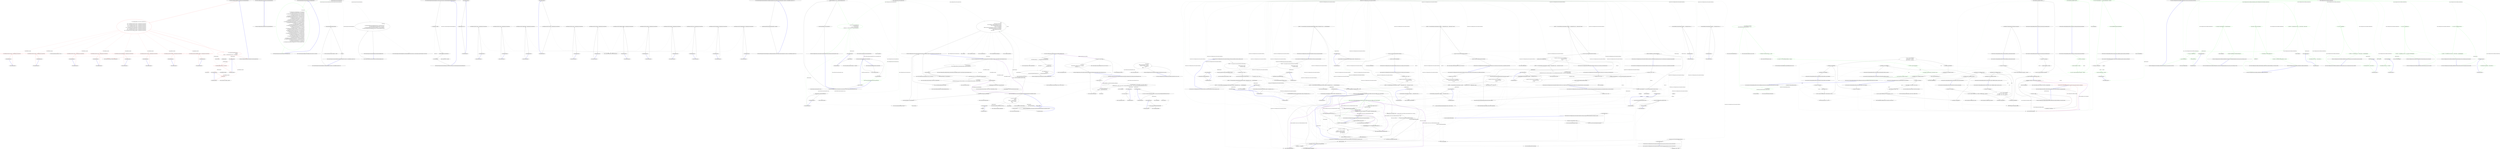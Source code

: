 digraph  {
m1_0 [cluster="Nancy.ViewEngines.DefaultResourceAssemblyProvider.GetAssembliesToScan()", file="DefaultResourceAssemblyProvider.cs", label="Entry Nancy.ViewEngines.DefaultResourceAssemblyProvider.GetAssembliesToScan()", span="17-17"];
m1_1 [cluster="Nancy.ViewEngines.DefaultResourceAssemblyProvider.GetAssembliesToScan()", color=red, community=0, file="DefaultResourceAssemblyProvider.cs", label="0: var excludedAssemblies = new List<Func<Assembly, bool>>()\r\n            {\r\n                asm => asm.FullName.StartsWith(''Microsoft.'', StringComparison.InvariantCulture),\r\n                asm => asm.FullName.StartsWith(''Microsoft,'', StringComparison.InvariantCulture),\r\n                asm => asm.FullName.StartsWith(''System.'', StringComparison.InvariantCulture),\r\n                asm => asm.FullName.StartsWith(''System,'', StringComparison.InvariantCulture),\r\n                asm => asm.FullName.StartsWith(''CR_ExtUnitTest'', StringComparison.InvariantCulture),\r\n                asm => asm.FullName.StartsWith(''mscorlib,'', StringComparison.InvariantCulture),\r\n                asm => asm.FullName.StartsWith(''CR_VSTest'', StringComparison.InvariantCulture),\r\n                asm => asm.FullName.StartsWith(''DevExpress.CodeRush'', StringComparison.InvariantCulture),\r\n            }", span="19-29"];
m1_2 [cluster="Nancy.ViewEngines.DefaultResourceAssemblyProvider.GetAssembliesToScan()", color=red, community=0, file="DefaultResourceAssemblyProvider.cs", label="0: return AppDomainAssemblyTypeScanner\r\n                .Assemblies\r\n                .Where(x => !excludedAssemblies.Any(asm => asm.Invoke(x)));", span="31-33"];
m1_3 [cluster="Nancy.ViewEngines.DefaultResourceAssemblyProvider.GetAssembliesToScan()", file="DefaultResourceAssemblyProvider.cs", label="Exit Nancy.ViewEngines.DefaultResourceAssemblyProvider.GetAssembliesToScan()", span="17-17"];
m1_4 [cluster="System.Collections.Generic.List<T>.List()", file="DefaultResourceAssemblyProvider.cs", label="Entry System.Collections.Generic.List<T>.List()", span="0-0"];
m1_38 [cluster="System.Func<T, TResult>.Invoke(T)", file="DefaultResourceAssemblyProvider.cs", label="Entry System.Func<T, TResult>.Invoke(T)", span="0-0"];
m1_34 [cluster="Unk.Any", file="DefaultResourceAssemblyProvider.cs", label="Entry Unk.Any", span=""];
m1_35 [cluster="lambda expression", file="DefaultResourceAssemblyProvider.cs", label="Entry lambda expression", span="33-33"];
m1_7 [cluster="lambda expression", color=red, community=0, file="DefaultResourceAssemblyProvider.cs", label="0: asm.FullName.StartsWith(''Microsoft.'', StringComparison.InvariantCulture)", span="21-21"];
m1_11 [cluster="lambda expression", color=red, community=0, file="DefaultResourceAssemblyProvider.cs", label="0: asm.FullName.StartsWith(''Microsoft,'', StringComparison.InvariantCulture)", span="22-22"];
m1_14 [cluster="lambda expression", color=red, community=0, file="DefaultResourceAssemblyProvider.cs", label="0: asm.FullName.StartsWith(''System.'', StringComparison.InvariantCulture)", span="23-23"];
m1_17 [cluster="lambda expression", color=red, community=0, file="DefaultResourceAssemblyProvider.cs", label="0: asm.FullName.StartsWith(''System,'', StringComparison.InvariantCulture)", span="24-24"];
m1_20 [cluster="lambda expression", color=red, community=0, file="DefaultResourceAssemblyProvider.cs", label="0: asm.FullName.StartsWith(''CR_ExtUnitTest'', StringComparison.InvariantCulture)", span="25-25"];
m1_23 [cluster="lambda expression", color=red, community=0, file="DefaultResourceAssemblyProvider.cs", label="0: asm.FullName.StartsWith(''mscorlib,'', StringComparison.InvariantCulture)", span="26-26"];
m1_26 [cluster="lambda expression", color=red, community=0, file="DefaultResourceAssemblyProvider.cs", label="0: asm.FullName.StartsWith(''CR_VSTest'', StringComparison.InvariantCulture)", span="27-27"];
m1_29 [cluster="lambda expression", color=red, community=0, file="DefaultResourceAssemblyProvider.cs", label="0: asm.FullName.StartsWith(''DevExpress.CodeRush'', StringComparison.InvariantCulture)", span="28-28"];
m1_32 [cluster="lambda expression", color=red, community=0, file="DefaultResourceAssemblyProvider.cs", label="0: !excludedAssemblies.Any(asm => asm.Invoke(x))", span="33-33"];
m1_31 [cluster="lambda expression", file="DefaultResourceAssemblyProvider.cs", label="Entry lambda expression", span="33-33"];
m1_6 [cluster="lambda expression", file="DefaultResourceAssemblyProvider.cs", label="Entry lambda expression", span="21-21"];
m1_8 [cluster="lambda expression", file="DefaultResourceAssemblyProvider.cs", label="Exit lambda expression", span="21-21"];
m1_10 [cluster="lambda expression", file="DefaultResourceAssemblyProvider.cs", label="Entry lambda expression", span="22-22"];
m1_12 [cluster="lambda expression", file="DefaultResourceAssemblyProvider.cs", label="Exit lambda expression", span="22-22"];
m1_13 [cluster="lambda expression", file="DefaultResourceAssemblyProvider.cs", label="Entry lambda expression", span="23-23"];
m1_15 [cluster="lambda expression", file="DefaultResourceAssemblyProvider.cs", label="Exit lambda expression", span="23-23"];
m1_16 [cluster="lambda expression", file="DefaultResourceAssemblyProvider.cs", label="Entry lambda expression", span="24-24"];
m1_18 [cluster="lambda expression", file="DefaultResourceAssemblyProvider.cs", label="Exit lambda expression", span="24-24"];
m1_19 [cluster="lambda expression", file="DefaultResourceAssemblyProvider.cs", label="Entry lambda expression", span="25-25"];
m1_21 [cluster="lambda expression", file="DefaultResourceAssemblyProvider.cs", label="Exit lambda expression", span="25-25"];
m1_22 [cluster="lambda expression", file="DefaultResourceAssemblyProvider.cs", label="Entry lambda expression", span="26-26"];
m1_24 [cluster="lambda expression", file="DefaultResourceAssemblyProvider.cs", label="Exit lambda expression", span="26-26"];
m1_25 [cluster="lambda expression", file="DefaultResourceAssemblyProvider.cs", label="Entry lambda expression", span="27-27"];
m1_27 [cluster="lambda expression", file="DefaultResourceAssemblyProvider.cs", label="Exit lambda expression", span="27-27"];
m1_28 [cluster="lambda expression", file="DefaultResourceAssemblyProvider.cs", label="Entry lambda expression", span="28-28"];
m1_30 [cluster="lambda expression", file="DefaultResourceAssemblyProvider.cs", label="Exit lambda expression", span="28-28"];
m1_36 [cluster="lambda expression", color=red, community=0, file="DefaultResourceAssemblyProvider.cs", label="0: asm.Invoke(x)", span="33-33"];
m1_33 [cluster="lambda expression", file="DefaultResourceAssemblyProvider.cs", label="Exit lambda expression", span="33-33"];
m1_37 [cluster="lambda expression", file="DefaultResourceAssemblyProvider.cs", label="Exit lambda expression", span="33-33"];
m1_5 [cluster="Unk.Where", file="DefaultResourceAssemblyProvider.cs", label="Entry Unk.Where", span=""];
m1_9 [cluster="string.StartsWith(string, System.StringComparison)", file="DefaultResourceAssemblyProvider.cs", label="Entry string.StartsWith(string, System.StringComparison)", span="0-0"];
m1_39 [file="DefaultResourceAssemblyProvider.cs", label=excludedAssemblies, span=""];
m1_40 [file="DefaultResourceAssemblyProvider.cs", label="System.Reflection.Assembly", span=""];
m3_0 [cluster="Nancy.ViewEngines.IResourceAssemblyProvider.GetAssembliesToScan()", file="IResourceAssemblyProvider.cs", label="Entry Nancy.ViewEngines.IResourceAssemblyProvider.GetAssembliesToScan()", span="14-14"];
m3_1 [cluster="Nancy.ViewEngines.IResourceAssemblyProvider.GetAssembliesToScan()", file="IResourceAssemblyProvider.cs", label="Exit Nancy.ViewEngines.IResourceAssemblyProvider.GetAssembliesToScan()", span="14-14"];
m4_49 [cluster="Nancy.Bootstrapper.NancyInternalConfiguration.GetTypeRegistations()", file="NancyInternalConfiguration.cs", label="Entry Nancy.Bootstrapper.NancyInternalConfiguration.GetTypeRegistations()", span="228-228"];
m4_50 [cluster="Nancy.Bootstrapper.NancyInternalConfiguration.GetTypeRegistations()", color=green, community=0, file="NancyInternalConfiguration.cs", label="0: return new[]\r\n            {\r\n                new TypeRegistration(typeof(IRouteResolver), this.RouteResolver),\r\n                new TypeRegistration(typeof(INancyEngine), this.NancyEngine),\r\n                new TypeRegistration(typeof(IModuleKeyGenerator), this.ModuleKeyGenerator),\r\n                new TypeRegistration(typeof(IRouteCache), this.RouteCache),\r\n                new TypeRegistration(typeof(IRouteCacheProvider), this.RouteCacheProvider),\r\n                new TypeRegistration(typeof(IRoutePatternMatcher), this.RoutePatternMatcher),\r\n                new TypeRegistration(typeof(IViewLocator), this.ViewLocator),\r\n                new TypeRegistration(typeof(IViewFactory), this.ViewFactory),\r\n                new TypeRegistration(typeof(INancyContextFactory), this.ContextFactory),\r\n                new TypeRegistration(typeof(INancyModuleBuilder), this.NancyModuleBuilder),\r\n                new TypeRegistration(typeof(IResponseFormatterFactory), this.ResponseFormatterFactory),\r\n                new TypeRegistration(typeof(IModelBinderLocator), this.ModelBinderLocator), \r\n                new TypeRegistration(typeof(IBinder), this.Binder), \r\n                new TypeRegistration(typeof(BindingDefaults), this.BindingDefaults), \r\n                new TypeRegistration(typeof(IFieldNameConverter), this.FieldNameConverter), \r\n                new TypeRegistration(typeof(IViewResolver), this.ViewResolver),\r\n                new TypeRegistration(typeof(IViewCache), this.ViewCache),\r\n                new TypeRegistration(typeof(IRenderContextFactory), this.RenderContextFactory),\r\n                new TypeRegistration(typeof(IViewLocationCache), this.ViewLocationCache),\r\n                new TypeRegistration(typeof(IViewLocationProvider), this.ViewLocationProvider),\r\n                new TypeRegistration(typeof(ICsrfTokenValidator), this.CsrfTokenValidator), \r\n                new TypeRegistration(typeof(IObjectSerializer), this.ObjectSerializer), \r\n                new TypeRegistration(typeof(IModelValidatorLocator), this.ModelValidatorLocator),\r\n                new TypeRegistration(typeof(IRequestTracing), this.RequestTracing),\r\n                new TypeRegistration(typeof(IRouteInvoker), this.RouteInvoker),\r\n                new TypeRegistration(typeof(IRequestDispatcher), this.RequestDispatcher),\r\n                new TypeRegistration(typeof(IDiagnostics), this.Diagnostics), \r\n                new TypeRegistration(typeof(IRouteSegmentExtractor), this.RouteSegmentExtractor),\r\n                new TypeRegistration(typeof(IRouteDescriptionProvider), this.RouteDescriptionProvider),\r\n                new TypeRegistration(typeof(ICultureService), this.CultureService),\r\n                new TypeRegistration(typeof(ITextResource), this.TextResource), \r\n                new TypeRegistration(typeof(IResourceAssemblyProvider), this.ResourceAssemblyProvider), \r\n            };", span="233-267"];
m4_51 [cluster="Nancy.Bootstrapper.NancyInternalConfiguration.GetTypeRegistations()", file="NancyInternalConfiguration.cs", label="Exit Nancy.Bootstrapper.NancyInternalConfiguration.GetTypeRegistations()", span="228-228"];
m4_61 [cluster="System.Collections.Generic.ICollection<T>.Add(T)", file="NancyInternalConfiguration.cs", label="Entry System.Collections.Generic.ICollection<T>.Add(T)", span="0-0"];
m4_57 [cluster="Nancy.Bootstrapper.NancyInternalConfiguration.WithIgnoredAssembly(System.Func<System.Reflection.Assembly, bool>)", file="NancyInternalConfiguration.cs", label="Entry Nancy.Bootstrapper.NancyInternalConfiguration.WithIgnoredAssembly(System.Func<System.Reflection.Assembly, bool>)", span="286-286"];
m4_58 [cluster="Nancy.Bootstrapper.NancyInternalConfiguration.WithIgnoredAssembly(System.Func<System.Reflection.Assembly, bool>)", file="NancyInternalConfiguration.cs", label="this.ignoredAssemblies.Add(ignorePredicate)", span="288-288"];
m4_59 [cluster="Nancy.Bootstrapper.NancyInternalConfiguration.WithIgnoredAssembly(System.Func<System.Reflection.Assembly, bool>)", file="NancyInternalConfiguration.cs", label="return this;", span="290-290"];
m4_60 [cluster="Nancy.Bootstrapper.NancyInternalConfiguration.WithIgnoredAssembly(System.Func<System.Reflection.Assembly, bool>)", file="NancyInternalConfiguration.cs", label="Exit Nancy.Bootstrapper.NancyInternalConfiguration.WithIgnoredAssembly(System.Func<System.Reflection.Assembly, bool>)", span="286-286"];
m4_52 [cluster="Nancy.Bootstrapper.TypeRegistration.TypeRegistration(System.Type, System.Type)", file="NancyInternalConfiguration.cs", label="Entry Nancy.Bootstrapper.TypeRegistration.TypeRegistration(System.Type, System.Type)", span="14-14"];
m4_53 [cluster="Nancy.Bootstrapper.NancyInternalConfiguration.GetCollectionTypeRegistrations()", file="NancyInternalConfiguration.cs", label="Entry Nancy.Bootstrapper.NancyInternalConfiguration.GetCollectionTypeRegistrations()", span="270-270"];
m4_54 [cluster="Nancy.Bootstrapper.NancyInternalConfiguration.GetCollectionTypeRegistrations()", file="NancyInternalConfiguration.cs", label="return new[]\r\n            {\r\n                new CollectionTypeRegistration(typeof(IResponseProcessor), this.ResponseProcessors), \r\n                new CollectionTypeRegistration(typeof(ISerializer), this.Serializers), \r\n                new CollectionTypeRegistration(typeof(IStatusCodeHandler), this.StatusCodeHandlers), \r\n                new CollectionTypeRegistration(typeof(IDiagnosticsProvider), this.InteractiveDiagnosticProviders)\r\n            };", span="272-278"];
m4_55 [cluster="Nancy.Bootstrapper.NancyInternalConfiguration.GetCollectionTypeRegistrations()", file="NancyInternalConfiguration.cs", label="Exit Nancy.Bootstrapper.NancyInternalConfiguration.GetCollectionTypeRegistrations()", span="270-270"];
m4_43 [cluster="Nancy.Bootstrapper.NancyInternalConfiguration.WithOverrides(System.Action<Nancy.Bootstrapper.NancyInternalConfiguration>)", file="NancyInternalConfiguration.cs", label="Entry Nancy.Bootstrapper.NancyInternalConfiguration.WithOverrides(System.Action<Nancy.Bootstrapper.NancyInternalConfiguration>)", span="215-215"];
m4_44 [cluster="Nancy.Bootstrapper.NancyInternalConfiguration.WithOverrides(System.Action<Nancy.Bootstrapper.NancyInternalConfiguration>)", file="NancyInternalConfiguration.cs", label="var configuration = Default", span="217-217"];
m4_45 [cluster="Nancy.Bootstrapper.NancyInternalConfiguration.WithOverrides(System.Action<Nancy.Bootstrapper.NancyInternalConfiguration>)", file="NancyInternalConfiguration.cs", label="configurationBuilder.Invoke(configuration)", span="219-219"];
m4_46 [cluster="Nancy.Bootstrapper.NancyInternalConfiguration.WithOverrides(System.Action<Nancy.Bootstrapper.NancyInternalConfiguration>)", file="NancyInternalConfiguration.cs", label="return configuration;", span="221-221"];
m4_47 [cluster="Nancy.Bootstrapper.NancyInternalConfiguration.WithOverrides(System.Action<Nancy.Bootstrapper.NancyInternalConfiguration>)", file="NancyInternalConfiguration.cs", label="Exit Nancy.Bootstrapper.NancyInternalConfiguration.WithOverrides(System.Action<Nancy.Bootstrapper.NancyInternalConfiguration>)", span="215-215"];
m4_56 [cluster="Nancy.Bootstrapper.CollectionTypeRegistration.CollectionTypeRegistration(System.Type, System.Collections.Generic.IEnumerable<System.Type>)", file="NancyInternalConfiguration.cs", label="Entry Nancy.Bootstrapper.CollectionTypeRegistration.CollectionTypeRegistration(System.Type, System.Collections.Generic.IEnumerable<System.Type>)", span="19-19"];
m4_48 [cluster="System.Action<T>.Invoke(T)", file="NancyInternalConfiguration.cs", label="Entry System.Action<T>.Invoke(T)", span="0-0"];
m4_40 [cluster="lambda expression", file="NancyInternalConfiguration.cs", label="Entry lambda expression", span="201-201"];
m4_0 [cluster="lambda expression", file="NancyInternalConfiguration.cs", label="Entry lambda expression", span="36-36"];
m4_1 [cluster="lambda expression", file="NancyInternalConfiguration.cs", label="asm.FullName.StartsWith(''Microsoft.'', StringComparison.InvariantCulture)", span="36-36"];
m4_2 [cluster="lambda expression", file="NancyInternalConfiguration.cs", label="Exit lambda expression", span="36-36"];
m4_4 [cluster="lambda expression", file="NancyInternalConfiguration.cs", label="Entry lambda expression", span="37-37"];
m4_5 [cluster="lambda expression", file="NancyInternalConfiguration.cs", label="asm.FullName.StartsWith(''System.'', StringComparison.InvariantCulture)", span="37-37"];
m4_6 [cluster="lambda expression", file="NancyInternalConfiguration.cs", label="Exit lambda expression", span="37-37"];
m4_7 [cluster="lambda expression", file="NancyInternalConfiguration.cs", label="Entry lambda expression", span="38-38"];
m4_8 [cluster="lambda expression", file="NancyInternalConfiguration.cs", label="asm.FullName.StartsWith(''System,'', StringComparison.InvariantCulture)", span="38-38"];
m4_9 [cluster="lambda expression", file="NancyInternalConfiguration.cs", label="Exit lambda expression", span="38-38"];
m4_10 [cluster="lambda expression", file="NancyInternalConfiguration.cs", label="Entry lambda expression", span="39-39"];
m4_11 [cluster="lambda expression", file="NancyInternalConfiguration.cs", label="asm.FullName.StartsWith(''CR_ExtUnitTest'', StringComparison.InvariantCulture)", span="39-39"];
m4_12 [cluster="lambda expression", file="NancyInternalConfiguration.cs", label="Exit lambda expression", span="39-39"];
m4_13 [cluster="lambda expression", file="NancyInternalConfiguration.cs", label="Entry lambda expression", span="40-40"];
m4_14 [cluster="lambda expression", file="NancyInternalConfiguration.cs", label="asm.FullName.StartsWith(''mscorlib,'', StringComparison.InvariantCulture)", span="40-40"];
m4_15 [cluster="lambda expression", file="NancyInternalConfiguration.cs", label="Exit lambda expression", span="40-40"];
m4_16 [cluster="lambda expression", file="NancyInternalConfiguration.cs", label="Entry lambda expression", span="41-41"];
m4_17 [cluster="lambda expression", file="NancyInternalConfiguration.cs", label="asm.FullName.StartsWith(''CR_VSTest'', StringComparison.InvariantCulture)", span="41-41"];
m4_18 [cluster="lambda expression", file="NancyInternalConfiguration.cs", label="Exit lambda expression", span="41-41"];
m4_19 [cluster="lambda expression", file="NancyInternalConfiguration.cs", label="Entry lambda expression", span="42-42"];
m4_20 [cluster="lambda expression", file="NancyInternalConfiguration.cs", label="asm.FullName.StartsWith(''DevExpress.CodeRush'', StringComparison.InvariantCulture)", span="42-42"];
m4_21 [cluster="lambda expression", file="NancyInternalConfiguration.cs", label="Exit lambda expression", span="42-42"];
m4_22 [cluster="lambda expression", file="NancyInternalConfiguration.cs", label="Entry lambda expression", span="43-43"];
m4_23 [cluster="lambda expression", file="NancyInternalConfiguration.cs", label="asm.FullName.StartsWith(''IronPython'', StringComparison.InvariantCulture)", span="43-43"];
m4_24 [cluster="lambda expression", file="NancyInternalConfiguration.cs", label="Exit lambda expression", span="43-43"];
m4_25 [cluster="lambda expression", file="NancyInternalConfiguration.cs", label="Entry lambda expression", span="44-44"];
m4_26 [cluster="lambda expression", file="NancyInternalConfiguration.cs", label="asm.FullName.StartsWith(''IronRuby'', StringComparison.InvariantCulture)", span="44-44"];
m4_27 [cluster="lambda expression", file="NancyInternalConfiguration.cs", label="Exit lambda expression", span="44-44"];
m4_28 [cluster="lambda expression", file="NancyInternalConfiguration.cs", label="Entry lambda expression", span="45-45"];
m4_29 [cluster="lambda expression", file="NancyInternalConfiguration.cs", label="asm.FullName.StartsWith(''xunit'', StringComparison.InvariantCulture)", span="45-45"];
m4_30 [cluster="lambda expression", file="NancyInternalConfiguration.cs", label="Exit lambda expression", span="45-45"];
m4_31 [cluster="lambda expression", file="NancyInternalConfiguration.cs", label="Entry lambda expression", span="46-46"];
m4_32 [cluster="lambda expression", file="NancyInternalConfiguration.cs", label="asm.FullName.StartsWith(''Nancy.Testing'', StringComparison.InvariantCulture)", span="46-46"];
m4_33 [cluster="lambda expression", file="NancyInternalConfiguration.cs", label="Exit lambda expression", span="46-46"];
m4_34 [cluster="lambda expression", file="NancyInternalConfiguration.cs", label="Entry lambda expression", span="47-47"];
m4_35 [cluster="lambda expression", file="NancyInternalConfiguration.cs", label="asm.FullName.StartsWith(''MonoDevelop.NUnit'', StringComparison.InvariantCulture)", span="47-47"];
m4_36 [cluster="lambda expression", file="NancyInternalConfiguration.cs", label="Exit lambda expression", span="47-47"];
m4_41 [cluster="lambda expression", file="NancyInternalConfiguration.cs", label="tr.RegistrationType != null", span="201-201"];
m4_42 [cluster="lambda expression", file="NancyInternalConfiguration.cs", label="Exit lambda expression", span="201-201"];
m4_37 [cluster="Nancy.Bootstrapper.NancyInternalConfiguration.UpdateIgnoredAssemblies(System.Collections.Generic.IEnumerable<System.Func<System.Reflection.Assembly, bool>>)", file="NancyInternalConfiguration.cs", label="Entry Nancy.Bootstrapper.NancyInternalConfiguration.UpdateIgnoredAssemblies(System.Collections.Generic.IEnumerable<System.Func<System.Reflection.Assembly, bool>>)", span="187-187"];
m4_38 [cluster="Nancy.Bootstrapper.NancyInternalConfiguration.UpdateIgnoredAssemblies(System.Collections.Generic.IEnumerable<System.Func<System.Reflection.Assembly, bool>>)", file="NancyInternalConfiguration.cs", label="AppDomainAssemblyTypeScanner.IgnoredAssemblies = assemblies", span="189-189"];
m4_39 [cluster="Nancy.Bootstrapper.NancyInternalConfiguration.UpdateIgnoredAssemblies(System.Collections.Generic.IEnumerable<System.Func<System.Reflection.Assembly, bool>>)", file="NancyInternalConfiguration.cs", label="Exit Nancy.Bootstrapper.NancyInternalConfiguration.UpdateIgnoredAssemblies(System.Collections.Generic.IEnumerable<System.Func<System.Reflection.Assembly, bool>>)", span="187-187"];
m4_3 [cluster="string.StartsWith(string, System.StringComparison)", file="NancyInternalConfiguration.cs", label="Entry string.StartsWith(string, System.StringComparison)", span="0-0"];
m4_62 [file="NancyInternalConfiguration.cs", label="Nancy.Bootstrapper.NancyInternalConfiguration", span=""];
m6_49 [cluster="Unk.GetResourceLocation", file="ResourceViewLocationProvider.cs", label="Entry Unk.GetResourceLocation", span=""];
m6_56 [cluster="string.Trim(params char[])", file="ResourceViewLocationProvider.cs", label="Entry string.Trim(params char[])", span="0-0"];
m6_2 [cluster="Nancy.Tests.Fakes.FakeObjectSerializer.Serialize(object)", file="ResourceViewLocationProvider.cs", label="Exit Nancy.Tests.Fakes.FakeObjectSerializer.Serialize(object)", span="13-13"];
m6_4 [cluster="Nancy.Tests.Fakes.FakeObjectSerializer.Deserialize(string)", color=green, community=0, file="ResourceViewLocationProvider.cs", label="0: Entry Nancy.Tests.Fakes.FakeObjectSerializer.Deserialize(string)", span="23-23"];
m6_3 [cluster="object.ToString()", file="ResourceViewLocationProvider.cs", label="Entry object.ToString()", span="0-0"];
m6_5 [cluster="Nancy.Tests.Fakes.FakeObjectSerializer.Deserialize(string)", file="ResourceViewLocationProvider.cs", label="return sourceString;", span="25-25"];
m6_45 [cluster="string.IsNullOrWhiteSpace(string)", file="ResourceViewLocationProvider.cs", label="Entry string.IsNullOrWhiteSpace(string)", span="0-0"];
m6_15 [cluster="Unk.SelectMany", file="ResourceViewLocationProvider.cs", label="Entry Unk.SelectMany", span=""];
m6_69 [cluster="Unk.Join", file="ResourceViewLocationProvider.cs", label="Entry Unk.Join", span=""];
m6_41 [cluster="string.Format(string, object)", file="ResourceViewLocationProvider.cs", label="Entry string.Format(string, object)", span="0-0"];
m6_82 [cluster="Unk.ElementAtOrDefault", file="ResourceViewLocationProvider.cs", label="Entry Unk.ElementAtOrDefault", span=""];
m6_48 [cluster="ViewLocationResult.cstr", file="ResourceViewLocationProvider.cs", label="Entry ViewLocationResult.cstr", span=""];
m6_55 [cluster="string.Replace(string, string)", file="ResourceViewLocationProvider.cs", label="Entry string.Replace(string, string)", span="0-0"];
m6_38 [cluster="Nancy.ViewEngines.IResourceReader.GetResourceStreamMatches(System.Reflection.Assembly, System.Collections.Generic.IEnumerable<string>)", file="ResourceViewLocationProvider.cs", label="Entry Nancy.ViewEngines.IResourceReader.GetResourceStreamMatches(System.Reflection.Assembly, System.Collections.Generic.IEnumerable<string>)", span="18-18"];
m6_52 [cluster="Nancy.ViewEngines.ResourceViewLocationProvider.GetResourceLocation(string, string, string)", file="ResourceViewLocationProvider.cs", label="Entry Nancy.ViewEngines.ResourceViewLocationProvider.GetResourceLocation(string, string, string)", span="104-104"];
m6_53 [cluster="Nancy.ViewEngines.ResourceViewLocationProvider.GetResourceLocation(string, string, string)", file="ResourceViewLocationProvider.cs", label="return resource\r\n                .Replace(commonNamespace, string.Empty)\r\n                .Replace(resourceName, string.Empty)\r\n                .Trim(new[] { '.' })\r\n                .Replace(''.'', ''/'');", span="106-110"];
m6_54 [cluster="Nancy.ViewEngines.ResourceViewLocationProvider.GetResourceLocation(string, string, string)", file="ResourceViewLocationProvider.cs", label="Exit Nancy.ViewEngines.ResourceViewLocationProvider.GetResourceLocation(string, string, string)", span="104-104"];
m6_6 [cluster="Nancy.ViewEngines.ResourceViewLocationProvider.GetLocatedViews(System.Collections.Generic.IEnumerable<string>)", file="ResourceViewLocationProvider.cs", label="Entry Nancy.ViewEngines.ResourceViewLocationProvider.GetLocatedViews(System.Collections.Generic.IEnumerable<string>)", span="51-51"];
m6_88 [cluster="Unk.ExtractCommonResourceNamespace", file="ResourceViewLocationProvider.cs", label="Entry Unk.ExtractCommonResourceNamespace", span=""];
m6_11 [cluster="System.Collections.Generic.IEnumerable<TSource>.Any<TSource>()", file="ResourceViewLocationProvider.cs", label="Entry System.Collections.Generic.IEnumerable<TSource>.Any<TSource>()", span="0-0"];
m6_13 [cluster="Nancy.IResourceAssemblyProvider.GetAssembliesToScan()", file="ResourceViewLocationProvider.cs", label="Entry Nancy.IResourceAssemblyProvider.GetAssembliesToScan()", span="14-14"];
m6_9 [cluster="Nancy.ViewEngines.ResourceViewLocationProvider.GetLocatedViews(System.Collections.Generic.IEnumerable<string>)", color=green, community=0, file="ResourceViewLocationProvider.cs", label="0: return this.resourceAssemblyProvider\r\n                .GetAssembliesToScan()\r\n                .Where(x => !Ignore.Contains(x))\r\n                .SelectMany(x => GetViewLocations(x, supportedViewExtensions));", span="58-61"];
m6_7 [cluster="Nancy.ViewEngines.ResourceViewLocationProvider.GetLocatedViews(System.Collections.Generic.IEnumerable<string>)", file="ResourceViewLocationProvider.cs", label="supportedViewExtensions == null || !supportedViewExtensions.Any()", span="53-53"];
m6_8 [cluster="Nancy.ViewEngines.ResourceViewLocationProvider.GetLocatedViews(System.Collections.Generic.IEnumerable<string>)", file="ResourceViewLocationProvider.cs", label="return Enumerable.Empty<ViewLocationResult>();", span="55-55"];
m6_10 [cluster="Nancy.ViewEngines.ResourceViewLocationProvider.GetLocatedViews(System.Collections.Generic.IEnumerable<string>)", file="ResourceViewLocationProvider.cs", label="Exit Nancy.ViewEngines.ResourceViewLocationProvider.GetLocatedViews(System.Collections.Generic.IEnumerable<string>)", span="51-51"];
m6_100 [cluster="string.Split(string[], System.StringSplitOptions)", file="ResourceViewLocationProvider.cs", label="Entry string.Split(string[], System.StringSplitOptions)", span="0-0"];
m6_86 [cluster="System.Reflection.Assembly.GetTypes()", file="ResourceViewLocationProvider.cs", label="Entry System.Reflection.Assembly.GetTypes()", span="0-0"];
m6_66 [cluster="string.TrimEnd(params char[])", file="ResourceViewLocationProvider.cs", label="Entry string.TrimEnd(params char[])", span="0-0"];
m6_14 [cluster="Unk.Where", file="ResourceViewLocationProvider.cs", label="Entry Unk.Where", span=""];
m6_68 [cluster="Unk.Aggregate", file="ResourceViewLocationProvider.cs", label="Entry Unk.Aggregate", span=""];
m6_42 [cluster="System.InvalidOperationException.InvalidOperationException(string)", file="ResourceViewLocationProvider.cs", label="Entry System.InvalidOperationException.InvalidOperationException(string)", span="0-0"];
m6_78 [cluster="Unk.ToArray", file="ResourceViewLocationProvider.cs", label="Entry Unk.ToArray", span=""];
m6_24 [cluster="Nancy.ViewEngines.ResourceViewLocationProvider.GetViewLocations(System.Reflection.Assembly, System.Collections.Generic.IEnumerable<string>)", file="ResourceViewLocationProvider.cs", label="Entry Nancy.ViewEngines.ResourceViewLocationProvider.GetViewLocations(System.Reflection.Assembly, System.Collections.Generic.IEnumerable<string>)", span="64-64"];
m6_25 [cluster="Nancy.ViewEngines.ResourceViewLocationProvider.GetViewLocations(System.Reflection.Assembly, System.Collections.Generic.IEnumerable<string>)", file="ResourceViewLocationProvider.cs", label="var resourceStreams = \r\n                this.resourceReader.GetResourceStreamMatches(assembly, supportedViewExtensions)", span="66-67"];
m6_36 [cluster="Nancy.ViewEngines.ResourceViewLocationProvider.GetViewLocations(System.Reflection.Assembly, System.Collections.Generic.IEnumerable<string>)", file="ResourceViewLocationProvider.cs", label="return\r\n                from resource in resourceStreams\r\n                let resourceFileName = GetResourceFileName(resource.Item1)\r\n                where !resourceFileName.Equals(string.Empty)\r\n                select new ViewLocationResult(\r\n                    GetResourceLocation(commonNamespace, resource.Item1, resourceFileName),\r\n                    Path.GetFileNameWithoutExtension(resourceFileName),\r\n                    GetResourceExtension(resource.Item1),\r\n                    resource.Item2);", span="93-101"];
m6_26 [cluster="Nancy.ViewEngines.ResourceViewLocationProvider.GetViewLocations(System.Reflection.Assembly, System.Collections.Generic.IEnumerable<string>)", file="ResourceViewLocationProvider.cs", label="!resourceStreams.Any()", span="69-69"];
m6_28 [cluster="Nancy.ViewEngines.ResourceViewLocationProvider.GetViewLocations(System.Reflection.Assembly, System.Collections.Generic.IEnumerable<string>)", file="ResourceViewLocationProvider.cs", label="resourceStreams.Count() == 1 && !RootNamespaces.ContainsKey(assembly)", span="74-74"];
m6_32 [cluster="Nancy.ViewEngines.ResourceViewLocationProvider.GetViewLocations(System.Reflection.Assembly, System.Collections.Generic.IEnumerable<string>)", file="ResourceViewLocationProvider.cs", label="!RootNamespaces.TryGetValue(assembly, out commonNamespace)", span="83-83"];
m6_33 [cluster="Nancy.ViewEngines.ResourceViewLocationProvider.GetViewLocations(System.Reflection.Assembly, System.Collections.Generic.IEnumerable<string>)", file="ResourceViewLocationProvider.cs", label="commonNamespace = ExtractAssemblyRootNamespace(assembly)", span="85-85"];
m6_34 [cluster="Nancy.ViewEngines.ResourceViewLocationProvider.GetViewLocations(System.Reflection.Assembly, System.Collections.Generic.IEnumerable<string>)", file="ResourceViewLocationProvider.cs", label="string.IsNullOrWhiteSpace(commonNamespace)", span="88-88"];
m6_29 [cluster="Nancy.ViewEngines.ResourceViewLocationProvider.GetViewLocations(System.Reflection.Assembly, System.Collections.Generic.IEnumerable<string>)", file="ResourceViewLocationProvider.cs", label="var errorMessage =\r\n                    string.Format(''Only one view was found in assembly {0}, but no rootnamespace had been registered.'', assembly.FullName)", span="76-77"];
m6_27 [cluster="Nancy.ViewEngines.ResourceViewLocationProvider.GetViewLocations(System.Reflection.Assembly, System.Collections.Generic.IEnumerable<string>)", file="ResourceViewLocationProvider.cs", label="return Enumerable.Empty<ViewLocationResult>();", span="71-71"];
m6_31 [cluster="Nancy.ViewEngines.ResourceViewLocationProvider.GetViewLocations(System.Reflection.Assembly, System.Collections.Generic.IEnumerable<string>)", file="ResourceViewLocationProvider.cs", label="string commonNamespace", span="82-82"];
m6_35 [cluster="Nancy.ViewEngines.ResourceViewLocationProvider.GetViewLocations(System.Reflection.Assembly, System.Collections.Generic.IEnumerable<string>)", file="ResourceViewLocationProvider.cs", label="return Enumerable.Empty<ViewLocationResult>();", span="90-90"];
m6_30 [cluster="Nancy.ViewEngines.ResourceViewLocationProvider.GetViewLocations(System.Reflection.Assembly, System.Collections.Generic.IEnumerable<string>)", file="ResourceViewLocationProvider.cs", label="throw new InvalidOperationException(errorMessage);", span="79-79"];
m6_37 [cluster="Nancy.ViewEngines.ResourceViewLocationProvider.GetViewLocations(System.Reflection.Assembly, System.Collections.Generic.IEnumerable<string>)", file="ResourceViewLocationProvider.cs", label="Exit Nancy.ViewEngines.ResourceViewLocationProvider.GetViewLocations(System.Reflection.Assembly, System.Collections.Generic.IEnumerable<string>)", span="64-64"];
m6_0 [cluster="Nancy.Tests.Fakes.FakeObjectSerializer.Serialize(object)", file="ResourceViewLocationProvider.cs", label="Entry Nancy.Tests.Fakes.FakeObjectSerializer.Serialize(object)", span="13-13"];
m6_1 [cluster="Nancy.Tests.Fakes.FakeObjectSerializer.Serialize(object)", file="ResourceViewLocationProvider.cs", label="return sourceObject.ToString();", span="15-15"];
m6_40 [cluster="System.Collections.Generic.IDictionary<TKey, TValue>.ContainsKey(TKey)", file="ResourceViewLocationProvider.cs", label="Entry System.Collections.Generic.IDictionary<TKey, TValue>.ContainsKey(TKey)", span="0-0"];
m6_65 [cluster="System.Collections.Generic.IEnumerable<TSource>.First<TSource>()", file="ResourceViewLocationProvider.cs", label="Entry System.Collections.Generic.IEnumerable<TSource>.First<TSource>()", span="0-0"];
m6_79 [cluster="lambda expression", file="ResourceViewLocationProvider.cs", label="Entry lambda expression", span="125-125"];
m6_16 [cluster="lambda expression", file="ResourceViewLocationProvider.cs", label="Entry lambda expression", span="60-60"];
m6_20 [cluster="lambda expression", file="ResourceViewLocationProvider.cs", label="Entry lambda expression", span="61-61"];
m6_21 [cluster="lambda expression", file="ResourceViewLocationProvider.cs", label="GetViewLocations(x, supportedViewExtensions)", span="61-61"];
m6_18 [cluster="lambda expression", file="ResourceViewLocationProvider.cs", label="Exit lambda expression", span="60-60"];
m6_17 [cluster="lambda expression", file="ResourceViewLocationProvider.cs", label="!Ignore.Contains(x)", span="60-60"];
m6_22 [cluster="lambda expression", file="ResourceViewLocationProvider.cs", label="Exit lambda expression", span="61-61"];
m6_89 [cluster="lambda expression", file="ResourceViewLocationProvider.cs", label="Entry lambda expression", span="137-137"];
m6_93 [cluster="lambda expression", file="ResourceViewLocationProvider.cs", label="Entry lambda expression", span="138-138"];
m6_91 [cluster="lambda expression", file="ResourceViewLocationProvider.cs", label="Exit lambda expression", span="137-137"];
m6_90 [cluster="lambda expression", file="ResourceViewLocationProvider.cs", label="!x.IsAnonymousType()", span="137-137"];
m6_95 [cluster="lambda expression", file="ResourceViewLocationProvider.cs", label="Exit lambda expression", span="138-138"];
m6_94 [cluster="lambda expression", file="ResourceViewLocationProvider.cs", label="x.FullName", span="138-138"];
m6_70 [cluster="lambda expression", file="ResourceViewLocationProvider.cs", label="Entry lambda expression", span="124-124"];
m6_74 [cluster="lambda expression", file="ResourceViewLocationProvider.cs", label="Entry lambda expression", span="125-125"];
m6_72 [cluster="lambda expression", file="ResourceViewLocationProvider.cs", label="Exit lambda expression", span="124-124"];
m6_71 [cluster="lambda expression", file="ResourceViewLocationProvider.cs", label="new { parts = s.Split('.') }", span="124-124"];
m6_76 [cluster="lambda expression", file="ResourceViewLocationProvider.cs", label="Exit lambda expression", span="125-125"];
m6_75 [cluster="lambda expression", file="ResourceViewLocationProvider.cs", label="new { parts = current.parts.TakeWhile((step, index) => step == previous.parts.ElementAtOrDefault(index)).ToArray() }", span="125-125"];
m6_80 [cluster="lambda expression", file="ResourceViewLocationProvider.cs", label="step == previous.parts.ElementAtOrDefault(index)", span="125-125"];
m6_81 [cluster="lambda expression", file="ResourceViewLocationProvider.cs", label="Exit lambda expression", span="125-125"];
m6_19 [cluster="System.Collections.Generic.ICollection<T>.Contains(T)", file="ResourceViewLocationProvider.cs", label="Entry System.Collections.Generic.ICollection<T>.Contains(T)", span="0-0"];
m6_44 [cluster="Nancy.ViewEngines.ResourceViewLocationProvider.ExtractAssemblyRootNamespace(System.Reflection.Assembly)", file="ResourceViewLocationProvider.cs", label="Entry Nancy.ViewEngines.ResourceViewLocationProvider.ExtractAssemblyRootNamespace(System.Reflection.Assembly)", span="133-133"];
m6_83 [cluster="Nancy.ViewEngines.ResourceViewLocationProvider.ExtractAssemblyRootNamespace(System.Reflection.Assembly)", file="ResourceViewLocationProvider.cs", label="var resources = assembly\r\n                .GetTypes()\r\n                .Where(x => !x.IsAnonymousType())\r\n                .Select(x => x.FullName)\r\n                .ToList()", span="135-139"];
m6_84 [cluster="Nancy.ViewEngines.ResourceViewLocationProvider.ExtractAssemblyRootNamespace(System.Reflection.Assembly)", file="ResourceViewLocationProvider.cs", label="return ExtractCommonResourceNamespace(resources);", span="141-141"];
m6_85 [cluster="Nancy.ViewEngines.ResourceViewLocationProvider.ExtractAssemblyRootNamespace(System.Reflection.Assembly)", file="ResourceViewLocationProvider.cs", label="Exit Nancy.ViewEngines.ResourceViewLocationProvider.ExtractAssemblyRootNamespace(System.Reflection.Assembly)", span="133-133"];
m6_46 [cluster="Nancy.ViewEngines.ResourceViewLocationProvider.GetResourceFileName(string)", file="ResourceViewLocationProvider.cs", label="Entry Nancy.ViewEngines.ResourceViewLocationProvider.GetResourceFileName(string)", span="144-144"];
m6_96 [cluster="Nancy.ViewEngines.ResourceViewLocationProvider.GetResourceFileName(string)", file="ResourceViewLocationProvider.cs", label="var nameSegments =\r\n                resourceName.Split(new[] { ''.'' }, StringSplitOptions.RemoveEmptyEntries)", span="146-147"];
m6_97 [cluster="Nancy.ViewEngines.ResourceViewLocationProvider.GetResourceFileName(string)", file="ResourceViewLocationProvider.cs", label="var segmentCount =\r\n                nameSegments.Count()", span="149-150"];
m6_98 [cluster="Nancy.ViewEngines.ResourceViewLocationProvider.GetResourceFileName(string)", file="ResourceViewLocationProvider.cs", label="return (segmentCount < 2) ?\r\n                string.Empty :\r\n                string.Concat(nameSegments[segmentCount - 2], ''.'', nameSegments[segmentCount - 1]);", span="152-154"];
m6_99 [cluster="Nancy.ViewEngines.ResourceViewLocationProvider.GetResourceFileName(string)", file="ResourceViewLocationProvider.cs", label="Exit Nancy.ViewEngines.ResourceViewLocationProvider.GetResourceFileName(string)", span="144-144"];
m6_67 [cluster="Unk.Select", file="ResourceViewLocationProvider.cs", label="Entry Unk.Select", span=""];
m6_39 [cluster="System.Collections.Generic.IEnumerable<TSource>.Count<TSource>()", file="ResourceViewLocationProvider.cs", label="Entry System.Collections.Generic.IEnumerable<TSource>.Count<TSource>()", span="0-0"];
m6_73 [cluster="string.Split(params char[])", file="ResourceViewLocationProvider.cs", label="Entry string.Split(params char[])", span="0-0"];
m6_43 [cluster="System.Collections.Generic.IDictionary<TKey, TValue>.TryGetValue(TKey, out TValue)", file="ResourceViewLocationProvider.cs", label="Entry System.Collections.Generic.IDictionary<TKey, TValue>.TryGetValue(TKey, out TValue)", span="0-0"];
m6_23 [cluster="Unk.GetViewLocations", file="ResourceViewLocationProvider.cs", label="Entry Unk.GetViewLocations", span=""];
m6_87 [cluster="Unk.ToList", file="ResourceViewLocationProvider.cs", label="Entry Unk.ToList", span=""];
m6_57 [cluster="Nancy.ViewEngines.ResourceViewLocationProvider.ExtractCommonResourceNamespace(System.Collections.Generic.IEnumerable<string>)", file="ResourceViewLocationProvider.cs", label="Entry Nancy.ViewEngines.ResourceViewLocationProvider.ExtractCommonResourceNamespace(System.Collections.Generic.IEnumerable<string>)", span="113-113"];
m6_60 [cluster="Nancy.ViewEngines.ResourceViewLocationProvider.ExtractCommonResourceNamespace(System.Collections.Generic.IEnumerable<string>)", file="ResourceViewLocationProvider.cs", label="return resource\r\n                    .Replace(GetResourceFileName(resource), string.Empty)\r\n                    .TrimEnd(new[] { '.' });", span="119-121"];
m6_59 [cluster="Nancy.ViewEngines.ResourceViewLocationProvider.ExtractCommonResourceNamespace(System.Collections.Generic.IEnumerable<string>)", file="ResourceViewLocationProvider.cs", label="var resource = resources.First()", span="117-117"];
m6_61 [cluster="Nancy.ViewEngines.ResourceViewLocationProvider.ExtractCommonResourceNamespace(System.Collections.Generic.IEnumerable<string>)", file="ResourceViewLocationProvider.cs", label="var commonPathSegments = resources.Select(s => new { parts = s.Split('.') })\r\n                .Aggregate((previous, current) => new { parts = current.parts.TakeWhile((step, index) => step == previous.parts.ElementAtOrDefault(index)).ToArray() })", span="124-125"];
m6_58 [cluster="Nancy.ViewEngines.ResourceViewLocationProvider.ExtractCommonResourceNamespace(System.Collections.Generic.IEnumerable<string>)", file="ResourceViewLocationProvider.cs", label="resources.Count() == 1", span="115-115"];
m6_62 [cluster="Nancy.ViewEngines.ResourceViewLocationProvider.ExtractCommonResourceNamespace(System.Collections.Generic.IEnumerable<string>)", file="ResourceViewLocationProvider.cs", label="var commonResourceNamespace =\r\n                string.Join(''.'', commonPathSegments.parts)", span="127-128"];
m6_63 [cluster="Nancy.ViewEngines.ResourceViewLocationProvider.ExtractCommonResourceNamespace(System.Collections.Generic.IEnumerable<string>)", file="ResourceViewLocationProvider.cs", label="return commonResourceNamespace;", span="130-130"];
m6_64 [cluster="Nancy.ViewEngines.ResourceViewLocationProvider.ExtractCommonResourceNamespace(System.Collections.Generic.IEnumerable<string>)", file="ResourceViewLocationProvider.cs", label="Exit Nancy.ViewEngines.ResourceViewLocationProvider.ExtractCommonResourceNamespace(System.Collections.Generic.IEnumerable<string>)", span="113-113"];
m6_101 [cluster="string.Concat(string, string, string)", file="ResourceViewLocationProvider.cs", label="Entry string.Concat(string, string, string)", span="0-0"];
m6_50 [cluster="Unk.GetFileNameWithoutExtension", file="ResourceViewLocationProvider.cs", label="Entry Unk.GetFileNameWithoutExtension", span=""];
m6_92 [cluster="System.Type.IsAnonymousType()", file="ResourceViewLocationProvider.cs", label="Entry System.Type.IsAnonymousType()", span="21-21"];
m6_51 [cluster="Unk.GetResourceExtension", file="ResourceViewLocationProvider.cs", label="Entry Unk.GetResourceExtension", span=""];
m6_47 [cluster="Unk.Equals", file="ResourceViewLocationProvider.cs", label="Entry Unk.Equals", span=""];
m6_12 [cluster="System.Linq.Enumerable.Empty<TResult>()", file="ResourceViewLocationProvider.cs", label="Entry System.Linq.Enumerable.Empty<TResult>()", span="0-0"];
m6_77 [cluster="Unk.TakeWhile", file="ResourceViewLocationProvider.cs", label="Entry Unk.TakeWhile", span=""];
m6_108 [file="ResourceViewLocationProvider.cs", label="Nancy.ViewEngines.ResourceViewLocationProvider", span=""];
m6_109 [file="ResourceViewLocationProvider.cs", label="System.Collections.Generic.IEnumerable<string>", span=""];
m6_110 [file="ResourceViewLocationProvider.cs", label="?", span=""];
m7_123 [cluster="Nancy.Tests.Unit.ViewEngines.ResourceViewLocationProviderFixture.Should_scan_assemblies_returned_by_assembly_provider()", file="ResourceViewLocationProviderFixture.cs", label="Entry Nancy.Tests.Unit.ViewEngines.ResourceViewLocationProviderFixture.Should_scan_assemblies_returned_by_assembly_provider()", span="175-175"];
m7_124 [cluster="Nancy.Tests.Unit.ViewEngines.ResourceViewLocationProviderFixture.Should_scan_assemblies_returned_by_assembly_provider()", file="ResourceViewLocationProviderFixture.cs", label="A.CallTo(() => this.assemblyProvider.GetAssembliesToScan()).Returns(new[]\r\n            {\r\n                typeof(NancyEngine).Assembly,\r\n                this.GetType().Assembly\r\n            })", span="178-182"];
m7_126 [cluster="Nancy.Tests.Unit.ViewEngines.ResourceViewLocationProviderFixture.Should_scan_assemblies_returned_by_assembly_provider()", file="ResourceViewLocationProviderFixture.cs", label="this.viewProvider.GetLocatedViews(extensions).ToList()", span="187-187"];
m7_127 [cluster="Nancy.Tests.Unit.ViewEngines.ResourceViewLocationProviderFixture.Should_scan_assemblies_returned_by_assembly_provider()", file="ResourceViewLocationProviderFixture.cs", label="A.CallTo(() => this.reader.GetResourceStreamMatches(this.GetType().Assembly, A<IEnumerable<string>>._)).MustHaveHappened()", span="190-190"];
m7_128 [cluster="Nancy.Tests.Unit.ViewEngines.ResourceViewLocationProviderFixture.Should_scan_assemblies_returned_by_assembly_provider()", file="ResourceViewLocationProviderFixture.cs", label="A.CallTo(() => this.reader.GetResourceStreamMatches(typeof(NancyEngine).Assembly, A<IEnumerable<string>>._)).MustHaveHappened()", span="191-191"];
m7_125 [cluster="Nancy.Tests.Unit.ViewEngines.ResourceViewLocationProviderFixture.Should_scan_assemblies_returned_by_assembly_provider()", file="ResourceViewLocationProviderFixture.cs", label="var extensions = new[] { ''html'' }", span="184-184"];
m7_129 [cluster="Nancy.Tests.Unit.ViewEngines.ResourceViewLocationProviderFixture.Should_scan_assemblies_returned_by_assembly_provider()", file="ResourceViewLocationProviderFixture.cs", label="Exit Nancy.Tests.Unit.ViewEngines.ResourceViewLocationProviderFixture.Should_scan_assemblies_returned_by_assembly_provider()", span="175-175"];
m7_148 [cluster="System.Collections.Generic.ICollection<T>.Add(T)", file="ResourceViewLocationProviderFixture.cs", label="Entry System.Collections.Generic.ICollection<T>.Add(T)", span="0-0"];
m7_56 [cluster="Nancy.Tests.Unit.ViewEngines.ResourceViewLocationProviderFixture.Should_return_view_location_result_with_content_set()", file="ResourceViewLocationProviderFixture.cs", label="Entry Nancy.Tests.Unit.ViewEngines.ResourceViewLocationProviderFixture.Should_return_view_location_result_with_content_set()", span="92-92"];
m7_59 [cluster="Nancy.Tests.Unit.ViewEngines.ResourceViewLocationProviderFixture.Should_return_view_location_result_with_content_set()", file="ResourceViewLocationProviderFixture.cs", label="A.CallTo(() => this.reader.GetResourceStreamMatches(A<Assembly>._, A<IEnumerable<string>>._)).Returns(new[] { match })", span="101-101"];
m7_60 [cluster="Nancy.Tests.Unit.ViewEngines.ResourceViewLocationProviderFixture.Should_return_view_location_result_with_content_set()", file="ResourceViewLocationProviderFixture.cs", label="var result = this.viewProvider.GetLocatedViews(extensions)", span="104-104"];
m7_58 [cluster="Nancy.Tests.Unit.ViewEngines.ResourceViewLocationProviderFixture.Should_return_view_location_result_with_content_set()", file="ResourceViewLocationProviderFixture.cs", label="var match = new Tuple<string, Func<StreamReader>>(\r\n                ''Some.Resource.View.html'',\r\n                () => null)", span="97-99"];
m7_57 [cluster="Nancy.Tests.Unit.ViewEngines.ResourceViewLocationProviderFixture.Should_return_view_location_result_with_content_set()", file="ResourceViewLocationProviderFixture.cs", label="var extensions = new[] { ''html'' }", span="95-95"];
m7_61 [cluster="Nancy.Tests.Unit.ViewEngines.ResourceViewLocationProviderFixture.Should_return_view_location_result_with_content_set()", file="ResourceViewLocationProviderFixture.cs", label="result.First().Contents.ShouldNotBeNull()", span="107-107"];
m7_62 [cluster="Nancy.Tests.Unit.ViewEngines.ResourceViewLocationProviderFixture.Should_return_view_location_result_with_content_set()", file="ResourceViewLocationProviderFixture.cs", label="Exit Nancy.Tests.Unit.ViewEngines.ResourceViewLocationProviderFixture.Should_return_view_location_result_with_content_set()", span="92-92"];
m7_90 [cluster="Nancy.Tests.Unit.ViewEngines.ResourceViewLocationProviderFixture.Should_set_error_message_when_throwing_invalid_operation_exception_due_to_not_being_able_to_figure_out_common_namespace()", file="ResourceViewLocationProviderFixture.cs", label="Entry Nancy.Tests.Unit.ViewEngines.ResourceViewLocationProviderFixture.Should_set_error_message_when_throwing_invalid_operation_exception_due_to_not_being_able_to_figure_out_common_namespace()", span="132-132"];
m7_92 [cluster="Nancy.Tests.Unit.ViewEngines.ResourceViewLocationProviderFixture.Should_set_error_message_when_throwing_invalid_operation_exception_due_to_not_being_able_to_figure_out_common_namespace()", file="ResourceViewLocationProviderFixture.cs", label="ResourceViewLocationProvider.RootNamespaces.Remove(this.GetType().Assembly)", span="137-137"];
m7_94 [cluster="Nancy.Tests.Unit.ViewEngines.ResourceViewLocationProviderFixture.Should_set_error_message_when_throwing_invalid_operation_exception_due_to_not_being_able_to_figure_out_common_namespace()", file="ResourceViewLocationProviderFixture.cs", label="A.CallTo(() => this.reader.GetResourceStreamMatches(A<Assembly>._, A<IEnumerable<string>>._)).Returns(new[] { match })", span="143-143"];
m7_95 [cluster="Nancy.Tests.Unit.ViewEngines.ResourceViewLocationProviderFixture.Should_set_error_message_when_throwing_invalid_operation_exception_due_to_not_being_able_to_figure_out_common_namespace()", file="ResourceViewLocationProviderFixture.cs", label="var expectedErrorMessage =\r\n                string.Format(''Only one view was found in assembly {0}, but no rootnamespace had been registered.'', this.GetType().Assembly.FullName)", span="145-146"];
m7_96 [cluster="Nancy.Tests.Unit.ViewEngines.ResourceViewLocationProviderFixture.Should_set_error_message_when_throwing_invalid_operation_exception_due_to_not_being_able_to_figure_out_common_namespace()", file="ResourceViewLocationProviderFixture.cs", label="var exception = Record.Exception(() => this.viewProvider.GetLocatedViews(extensions).ToList())", span="149-149"];
m7_91 [cluster="Nancy.Tests.Unit.ViewEngines.ResourceViewLocationProviderFixture.Should_set_error_message_when_throwing_invalid_operation_exception_due_to_not_being_able_to_figure_out_common_namespace()", file="ResourceViewLocationProviderFixture.cs", label="var extensions = new[] { ''html'' }", span="135-135"];
m7_93 [cluster="Nancy.Tests.Unit.ViewEngines.ResourceViewLocationProviderFixture.Should_set_error_message_when_throwing_invalid_operation_exception_due_to_not_being_able_to_figure_out_common_namespace()", file="ResourceViewLocationProviderFixture.cs", label="var match = new Tuple<string, Func<StreamReader>>(\r\n                ''Some.Resource.View.html'',\r\n                () => null)", span="139-141"];
m7_97 [cluster="Nancy.Tests.Unit.ViewEngines.ResourceViewLocationProviderFixture.Should_set_error_message_when_throwing_invalid_operation_exception_due_to_not_being_able_to_figure_out_common_namespace()", file="ResourceViewLocationProviderFixture.cs", label="exception.Message.ShouldEqual(expectedErrorMessage)", span="152-152"];
m7_98 [cluster="Nancy.Tests.Unit.ViewEngines.ResourceViewLocationProviderFixture.Should_set_error_message_when_throwing_invalid_operation_exception_due_to_not_being_able_to_figure_out_common_namespace()", file="ResourceViewLocationProviderFixture.cs", label="Exit Nancy.Tests.Unit.ViewEngines.ResourceViewLocationProviderFixture.Should_set_error_message_when_throwing_invalid_operation_exception_due_to_not_being_able_to_figure_out_common_namespace()", span="132-132"];
m7_39 [cluster="Nancy.Tests.Unit.ViewEngines.ResourceViewLocationProviderFixture.Should_return_view_location_result_with_file_name_set()", file="ResourceViewLocationProviderFixture.cs", label="Entry Nancy.Tests.Unit.ViewEngines.ResourceViewLocationProviderFixture.Should_return_view_location_result_with_file_name_set()", span="73-73"];
m7_42 [cluster="Nancy.Tests.Unit.ViewEngines.ResourceViewLocationProviderFixture.Should_return_view_location_result_with_file_name_set()", file="ResourceViewLocationProviderFixture.cs", label="A.CallTo(() => this.reader.GetResourceStreamMatches(A<Assembly>._, A<IEnumerable<string>>._)).Returns(new[] {match})", span="82-82"];
m7_43 [cluster="Nancy.Tests.Unit.ViewEngines.ResourceViewLocationProviderFixture.Should_return_view_location_result_with_file_name_set()", file="ResourceViewLocationProviderFixture.cs", label="var result = this.viewProvider.GetLocatedViews(extensions)", span="85-85"];
m7_41 [cluster="Nancy.Tests.Unit.ViewEngines.ResourceViewLocationProviderFixture.Should_return_view_location_result_with_file_name_set()", file="ResourceViewLocationProviderFixture.cs", label="var match = new Tuple<string, Func<StreamReader>>(\r\n                ''Some.Resource.View.html'',\r\n                () => null)", span="78-80"];
m7_40 [cluster="Nancy.Tests.Unit.ViewEngines.ResourceViewLocationProviderFixture.Should_return_view_location_result_with_file_name_set()", file="ResourceViewLocationProviderFixture.cs", label="var extensions = new[] { ''html'' }", span="76-76"];
m7_44 [cluster="Nancy.Tests.Unit.ViewEngines.ResourceViewLocationProviderFixture.Should_return_view_location_result_with_file_name_set()", file="ResourceViewLocationProviderFixture.cs", label="result.First().Name.ShouldEqual(''View'')", span="88-88"];
m7_45 [cluster="Nancy.Tests.Unit.ViewEngines.ResourceViewLocationProviderFixture.Should_return_view_location_result_with_file_name_set()", file="ResourceViewLocationProviderFixture.cs", label="Exit Nancy.Tests.Unit.ViewEngines.ResourceViewLocationProviderFixture.Should_return_view_location_result_with_file_name_set()", span="73-73"];
m7_130 [cluster="Unk.MustHaveHappened", file="ResourceViewLocationProviderFixture.cs", label="Entry Unk.MustHaveHappened", span=""];
m7_11 [cluster="Nancy.Security.DefaultCsrfTokenValidator.Validate(Nancy.Security.CsrfToken, Nancy.Security.CsrfToken, string, System.TimeSpan?)", file="ResourceViewLocationProviderFixture.cs", label="return CsrfTokenValidationResult.TokenTamperedWith;", span="42-42"];
m7_12 [cluster="Nancy.Security.DefaultCsrfTokenValidator.Validate(Nancy.Security.CsrfToken, Nancy.Security.CsrfToken, string, System.TimeSpan?)", file="ResourceViewLocationProviderFixture.cs", label="var newToken = new CsrfToken\r\n                               {\r\n                                   CreatedDate = tokenOne.CreatedDate,\r\n                                   RandomBytes = tokenOne.RandomBytes,\r\n                                   Salt = tokenOne.Salt,\r\n                               }", span="45-50"];
m7_99 [cluster="string.Format(string, object)", file="ResourceViewLocationProviderFixture.cs", label="Entry string.Format(string, object)", span="0-0"];
m7_48 [cluster="object.ShouldEqual(object)", file="ResourceViewLocationProviderFixture.cs", label="Entry object.ShouldEqual(object)", span="95-95"];
m7_10 [cluster="Nancy.Security.DefaultCsrfTokenValidator.Validate(Nancy.Security.CsrfToken, Nancy.Security.CsrfToken, string, System.TimeSpan?)", file="ResourceViewLocationProviderFixture.cs", label="tokenOne.RandomBytes == null || tokenOne.RandomBytes.Length == 0", span="40-40"];
m7_70 [cluster="Nancy.Tests.Unit.ViewEngines.ResourceViewLocationProviderFixture.Should_throw_invalid_operation_exception_if_only_one_view_was_found_and_no_root_namespace_has_been_defined()", file="ResourceViewLocationProviderFixture.cs", label="Entry Nancy.Tests.Unit.ViewEngines.ResourceViewLocationProviderFixture.Should_throw_invalid_operation_exception_if_only_one_view_was_found_and_no_root_namespace_has_been_defined()", span="111-111"];
m7_72 [cluster="Nancy.Tests.Unit.ViewEngines.ResourceViewLocationProviderFixture.Should_throw_invalid_operation_exception_if_only_one_view_was_found_and_no_root_namespace_has_been_defined()", file="ResourceViewLocationProviderFixture.cs", label="ResourceViewLocationProvider.RootNamespaces.Remove(this.GetType().Assembly)", span="116-116"];
m7_74 [cluster="Nancy.Tests.Unit.ViewEngines.ResourceViewLocationProviderFixture.Should_throw_invalid_operation_exception_if_only_one_view_was_found_and_no_root_namespace_has_been_defined()", file="ResourceViewLocationProviderFixture.cs", label="A.CallTo(() => this.reader.GetResourceStreamMatches(A<Assembly>._, A<IEnumerable<string>>._)).Returns(new[] { match })", span="122-122"];
m7_75 [cluster="Nancy.Tests.Unit.ViewEngines.ResourceViewLocationProviderFixture.Should_throw_invalid_operation_exception_if_only_one_view_was_found_and_no_root_namespace_has_been_defined()", file="ResourceViewLocationProviderFixture.cs", label="var exception = Record.Exception(() => this.viewProvider.GetLocatedViews(extensions).ToList())", span="125-125"];
m7_76 [cluster="Nancy.Tests.Unit.ViewEngines.ResourceViewLocationProviderFixture.Should_throw_invalid_operation_exception_if_only_one_view_was_found_and_no_root_namespace_has_been_defined()", file="ResourceViewLocationProviderFixture.cs", label="exception.ShouldBeOfType<InvalidOperationException>()", span="128-128"];
m7_71 [cluster="Nancy.Tests.Unit.ViewEngines.ResourceViewLocationProviderFixture.Should_throw_invalid_operation_exception_if_only_one_view_was_found_and_no_root_namespace_has_been_defined()", file="ResourceViewLocationProviderFixture.cs", label="var extensions = new[] { ''html'' }", span="114-114"];
m7_73 [cluster="Nancy.Tests.Unit.ViewEngines.ResourceViewLocationProviderFixture.Should_throw_invalid_operation_exception_if_only_one_view_was_found_and_no_root_namespace_has_been_defined()", file="ResourceViewLocationProviderFixture.cs", label="var match = new Tuple<string, Func<StreamReader>>(\r\n                ''Some.Resource.View.html'',\r\n                () => null)", span="118-120"];
m7_77 [cluster="Nancy.Tests.Unit.ViewEngines.ResourceViewLocationProviderFixture.Should_throw_invalid_operation_exception_if_only_one_view_was_found_and_no_root_namespace_has_been_defined()", file="ResourceViewLocationProviderFixture.cs", label="Exit Nancy.Tests.Unit.ViewEngines.ResourceViewLocationProviderFixture.Should_throw_invalid_operation_exception_if_only_one_view_was_found_and_no_root_namespace_has_been_defined()", span="111-111"];
m7_27 [cluster="System.DateTime.Add(System.TimeSpan)", file="ResourceViewLocationProviderFixture.cs", label="Entry System.DateTime.Add(System.TimeSpan)", span="0-0"];
m7_78 [cluster="System.Collections.Generic.IDictionary<TKey, TValue>.Remove(TKey)", file="ResourceViewLocationProviderFixture.cs", label="Entry System.Collections.Generic.IDictionary<TKey, TValue>.Remove(TKey)", span="0-0"];
m7_20 [cluster="Nancy.Security.DefaultCsrfTokenValidator.Validate(Nancy.Security.CsrfToken, Nancy.Security.CsrfToken, string, System.TimeSpan?)", file="ResourceViewLocationProviderFixture.cs", label="return CsrfTokenValidationResult.Ok;", span="67-67"];
m7_149 [cluster="Unk.MustNotHaveHappened", file="ResourceViewLocationProviderFixture.cs", label="Entry Unk.MustNotHaveHappened", span=""];
m7_9 [cluster="Nancy.Security.DefaultCsrfTokenValidator.Validate(Nancy.Security.CsrfToken, Nancy.Security.CsrfToken, string, System.TimeSpan?)", file="ResourceViewLocationProviderFixture.cs", label="return CsrfTokenValidationResult.TokenMismatch;", span="37-37"];
m7_24 [cluster="Nancy.Tests.Unit.ViewEngines.ResourceViewLocationProviderFixture.Should_return_empty_result_when_supported_view_extensions_is_null()", file="ResourceViewLocationProviderFixture.cs", label="result.ShouldHaveCount(0)", span="42-42"];
m7_26 [cluster="Unk.SequenceEqual", file="ResourceViewLocationProviderFixture.cs", label="Entry Unk.SequenceEqual", span=""];
m7_55 [cluster="Unk.GetResourceStreamMatches", file="ResourceViewLocationProviderFixture.cs", label="Entry Unk.GetResourceStreamMatches", span=""];
m7_46 [cluster="System.Tuple<T1, T2>.Tuple(T1, T2)", file="ResourceViewLocationProviderFixture.cs", label="Entry System.Tuple<T1, T2>.Tuple(T1, T2)", span="0-0"];
m7_89 [cluster="System.Collections.Generic.IEnumerable<TSource>.ToList<TSource>()", file="ResourceViewLocationProviderFixture.cs", label="Entry System.Collections.Generic.IEnumerable<TSource>.ToList<TSource>()", span="0-0"];
m7_28 [cluster="Nancy.Tests.Unit.ViewEngines.ResourceViewLocationProviderFixture.Should_return_empty_result_when_supported_view_extensions_is_empty()", file="ResourceViewLocationProviderFixture.cs", label="Nancy.Security.DefaultCsrfTokenValidator", span=""];
m7_30 [cluster="Nancy.Tests.Unit.ViewEngines.ResourceViewLocationProviderFixture.Should_return_empty_result_when_supported_view_extensions_is_empty()", file="ResourceViewLocationProviderFixture.cs", label="var result = this.viewProvider.GetLocatedViews(extensions)", span="52-52"];
m7_29 [cluster="Nancy.Tests.Unit.ViewEngines.ResourceViewLocationProviderFixture.Should_return_empty_result_when_supported_view_extensions_is_empty()", file="ResourceViewLocationProviderFixture.cs", label="var extensions = Enumerable.Empty<string>()", span="49-49"];
m7_31 [cluster="Nancy.Tests.Unit.ViewEngines.ResourceViewLocationProviderFixture.Should_return_empty_result_when_supported_view_extensions_is_empty()", file="ResourceViewLocationProviderFixture.cs", label="result.ShouldHaveCount(0)", span="55-55"];
m7_32 [cluster="Nancy.Tests.Unit.ViewEngines.ResourceViewLocationProviderFixture.Should_return_empty_result_when_supported_view_extensions_is_empty()", file="ResourceViewLocationProviderFixture.cs", label="Exit Nancy.Tests.Unit.ViewEngines.ResourceViewLocationProviderFixture.Should_return_empty_result_when_supported_view_extensions_is_empty()", span="46-46"];
m7_34 [cluster="Nancy.Tests.Unit.ViewEngines.ResourceViewLocationProviderFixture.Should_return_empty_result_when_view_resources_could_be_found()", file="ResourceViewLocationProviderFixture.cs", label="Entry Nancy.Tests.Unit.ViewEngines.ResourceViewLocationProviderFixture.Should_return_empty_result_when_view_resources_could_be_found()", span="59-59"];
m7_36 [cluster="Nancy.Tests.Unit.ViewEngines.ResourceViewLocationProviderFixture.Should_return_empty_result_when_view_resources_could_be_found()", file="ResourceViewLocationProviderFixture.cs", label="var result = this.viewProvider.GetLocatedViews(extensions)", span="66-66"];
m7_35 [cluster="Nancy.Tests.Unit.ViewEngines.ResourceViewLocationProviderFixture.Should_return_empty_result_when_view_resources_could_be_found()", file="ResourceViewLocationProviderFixture.cs", label="var extensions = new[] { ''html'' }", span="62-62"];
m7_37 [cluster="Nancy.Tests.Unit.ViewEngines.ResourceViewLocationProviderFixture.Should_return_empty_result_when_view_resources_could_be_found()", file="ResourceViewLocationProviderFixture.cs", label="result.ShouldHaveCount(0)", span="69-69"];
m7_38 [cluster="Nancy.Tests.Unit.ViewEngines.ResourceViewLocationProviderFixture.Should_return_empty_result_when_view_resources_could_be_found()", file="ResourceViewLocationProviderFixture.cs", label="Exit Nancy.Tests.Unit.ViewEngines.ResourceViewLocationProviderFixture.Should_return_empty_result_when_view_resources_could_be_found()", span="59-59"];
m7_25 [cluster="Nancy.Tests.Unit.ViewEngines.ResourceViewLocationProviderFixture.Should_return_empty_result_when_supported_view_extensions_is_null()", file="ResourceViewLocationProviderFixture.cs", label="Exit Nancy.Tests.Unit.ViewEngines.ResourceViewLocationProviderFixture.Should_return_empty_result_when_supported_view_extensions_is_null()", span="33-33"];
m7_13 [cluster="Nancy.Security.DefaultCsrfTokenValidator.Validate(Nancy.Security.CsrfToken, Nancy.Security.CsrfToken, string, System.TimeSpan?)", file="ResourceViewLocationProviderFixture.cs", label="newToken.CreateHmac(this.hmacProvider)", span="51-51"];
m7_15 [cluster="Nancy.Security.DefaultCsrfTokenValidator.Validate(Nancy.Security.CsrfToken, Nancy.Security.CsrfToken, string, System.TimeSpan?)", file="ResourceViewLocationProviderFixture.cs", label="return CsrfTokenValidationResult.TokenTamperedWith;", span="54-54"];
m7_47 [cluster="System.Collections.Generic.IEnumerable<TSource>.First<TSource>()", file="ResourceViewLocationProviderFixture.cs", label="Entry System.Collections.Generic.IEnumerable<TSource>.First<TSource>()", span="0-0"];
m7_156 [cluster="lambda expression", file="ResourceViewLocationProviderFixture.cs", label="Entry lambda expression", span="213-213"];
m7_18 [cluster="Nancy.Security.DefaultCsrfTokenValidator.Validate(Nancy.Security.CsrfToken, Nancy.Security.CsrfToken, string, System.TimeSpan?)", file="ResourceViewLocationProviderFixture.cs", label="DateTime.Now > expiryDate", span="61-61"];
m7_53 [cluster="lambda expression", file="ResourceViewLocationProviderFixture.cs", label="this.reader.GetResourceStreamMatches(A<Assembly>._, A<IEnumerable<string>>._)", span="82-82"];
m7_68 [cluster="lambda expression", file="ResourceViewLocationProviderFixture.cs", label="this.reader.GetResourceStreamMatches(A<Assembly>._, A<IEnumerable<string>>._)", span="101-101"];
m7_84 [cluster="lambda expression", file="ResourceViewLocationProviderFixture.cs", label="this.reader.GetResourceStreamMatches(A<Assembly>._, A<IEnumerable<string>>._)", span="122-122"];
m7_87 [cluster="lambda expression", file="ResourceViewLocationProviderFixture.cs", label="this.viewProvider.GetLocatedViews(extensions).ToList()", span="125-125"];
m7_105 [cluster="lambda expression", file="ResourceViewLocationProviderFixture.cs", label="this.reader.GetResourceStreamMatches(A<Assembly>._, A<IEnumerable<string>>._)", span="143-143"];
m7_108 [cluster="lambda expression", file="ResourceViewLocationProviderFixture.cs", label="this.viewProvider.GetLocatedViews(extensions).ToList()", span="149-149"];
m7_121 [cluster="lambda expression", file="ResourceViewLocationProviderFixture.cs", label="this.reader.GetResourceStreamMatches(A<Assembly>._, A<IEnumerable<string>>._)", span="165-165"];
m7_132 [cluster="lambda expression", file="ResourceViewLocationProviderFixture.cs", label="this.assemblyProvider.GetAssembliesToScan()", span="178-178"];
m7_135 [cluster="lambda expression", file="ResourceViewLocationProviderFixture.cs", label="this.reader.GetResourceStreamMatches(this.GetType().Assembly, A<IEnumerable<string>>._)", span="190-190"];
m7_138 [cluster="lambda expression", file="ResourceViewLocationProviderFixture.cs", label="this.reader.GetResourceStreamMatches(typeof(NancyEngine).Assembly, A<IEnumerable<string>>._)", span="191-191"];
m7_151 [cluster="lambda expression", file="ResourceViewLocationProviderFixture.cs", label="this.assemblyProvider.GetAssembliesToScan()", span="198-198"];
m7_154 [cluster="lambda expression", file="ResourceViewLocationProviderFixture.cs", label="this.reader.GetResourceStreamMatches(this.GetType().Assembly, A<IEnumerable<string>>._)", span="212-212"];
m7_157 [cluster="lambda expression", file="ResourceViewLocationProviderFixture.cs", label="this.reader.GetResourceStreamMatches(typeof(NancyEngine).Assembly, A<IEnumerable<string>>._)", span="213-213"];
m7_17 [cluster="Nancy.Security.DefaultCsrfTokenValidator.Validate(Nancy.Security.CsrfToken, Nancy.Security.CsrfToken, string, System.TimeSpan?)", file="ResourceViewLocationProviderFixture.cs", label="var expiryDate = tokenOne.CreatedDate.Add(validityPeriod.Value)", span="59-59"];
m7_19 [cluster="Nancy.Security.DefaultCsrfTokenValidator.Validate(Nancy.Security.CsrfToken, Nancy.Security.CsrfToken, string, System.TimeSpan?)", file="ResourceViewLocationProviderFixture.cs", label="return CsrfTokenValidationResult.TokenExpired;", span="63-63"];
m7_52 [cluster="lambda expression", file="ResourceViewLocationProviderFixture.cs", label="Entry lambda expression", span="82-82"];
m7_54 [cluster="lambda expression", file="ResourceViewLocationProviderFixture.cs", label="Exit lambda expression", span="82-82"];
m7_67 [cluster="lambda expression", file="ResourceViewLocationProviderFixture.cs", label="Entry lambda expression", span="101-101"];
m7_69 [cluster="lambda expression", file="ResourceViewLocationProviderFixture.cs", label="Exit lambda expression", span="101-101"];
m7_83 [cluster="lambda expression", file="ResourceViewLocationProviderFixture.cs", label="Entry lambda expression", span="122-122"];
m7_85 [cluster="lambda expression", file="ResourceViewLocationProviderFixture.cs", label="Exit lambda expression", span="122-122"];
m7_86 [cluster="lambda expression", file="ResourceViewLocationProviderFixture.cs", label="Entry lambda expression", span="125-125"];
m7_88 [cluster="lambda expression", file="ResourceViewLocationProviderFixture.cs", label="Exit lambda expression", span="125-125"];
m7_104 [cluster="lambda expression", file="ResourceViewLocationProviderFixture.cs", label="Entry lambda expression", span="143-143"];
m7_106 [cluster="lambda expression", file="ResourceViewLocationProviderFixture.cs", label="Exit lambda expression", span="143-143"];
m7_107 [cluster="lambda expression", file="ResourceViewLocationProviderFixture.cs", label="Entry lambda expression", span="149-149"];
m7_109 [cluster="lambda expression", file="ResourceViewLocationProviderFixture.cs", label="Exit lambda expression", span="149-149"];
m7_120 [cluster="lambda expression", file="ResourceViewLocationProviderFixture.cs", label="Entry lambda expression", span="165-165"];
m7_122 [cluster="lambda expression", file="ResourceViewLocationProviderFixture.cs", label="Exit lambda expression", span="165-165"];
m7_131 [cluster="lambda expression", file="ResourceViewLocationProviderFixture.cs", label="Entry lambda expression", span="178-178"];
m7_133 [cluster="lambda expression", file="ResourceViewLocationProviderFixture.cs", label="Exit lambda expression", span="178-178"];
m7_134 [cluster="lambda expression", file="ResourceViewLocationProviderFixture.cs", label="Entry lambda expression", span="190-190"];
m7_136 [cluster="lambda expression", file="ResourceViewLocationProviderFixture.cs", label="Exit lambda expression", span="190-190"];
m7_137 [cluster="lambda expression", file="ResourceViewLocationProviderFixture.cs", label="Entry lambda expression", span="191-191"];
m7_139 [cluster="lambda expression", file="ResourceViewLocationProviderFixture.cs", label="Exit lambda expression", span="191-191"];
m7_150 [cluster="lambda expression", file="ResourceViewLocationProviderFixture.cs", label="Entry lambda expression", span="198-198"];
m7_152 [cluster="lambda expression", file="ResourceViewLocationProviderFixture.cs", label="Exit lambda expression", span="198-198"];
m7_153 [cluster="lambda expression", file="ResourceViewLocationProviderFixture.cs", label="Entry lambda expression", span="212-212"];
m7_155 [cluster="lambda expression", file="ResourceViewLocationProviderFixture.cs", label="Exit lambda expression", span="212-212"];
m7_158 [cluster="lambda expression", file="ResourceViewLocationProviderFixture.cs", label="Exit lambda expression", span="213-213"];
m7_110 [cluster="Nancy.Tests.Unit.ViewEngines.ResourceViewLocationProviderFixture.Should_return_view_location_result_where_location_is_set_in_platform_neutral_format()", file="ResourceViewLocationProviderFixture.cs", label="Entry Nancy.Tests.Unit.ViewEngines.ResourceViewLocationProviderFixture.Should_return_view_location_result_where_location_is_set_in_platform_neutral_format()", span="156-156"];
m7_113 [cluster="Nancy.Tests.Unit.ViewEngines.ResourceViewLocationProviderFixture.Should_return_view_location_result_where_location_is_set_in_platform_neutral_format()", file="ResourceViewLocationProviderFixture.cs", label="A.CallTo(() => this.reader.GetResourceStreamMatches(A<Assembly>._, A<IEnumerable<string>>._)).Returns(new[] { match })", span="165-165"];
m7_114 [cluster="Nancy.Tests.Unit.ViewEngines.ResourceViewLocationProviderFixture.Should_return_view_location_result_where_location_is_set_in_platform_neutral_format()", file="ResourceViewLocationProviderFixture.cs", label="var result = this.viewProvider.GetLocatedViews(extensions)", span="168-168"];
m7_112 [cluster="Nancy.Tests.Unit.ViewEngines.ResourceViewLocationProviderFixture.Should_return_view_location_result_where_location_is_set_in_platform_neutral_format()", file="ResourceViewLocationProviderFixture.cs", label="var match = new Tuple<string, Func<StreamReader>>(\r\n                ''Some.Resource.Path.With.Sub.Folder.View.html'',\r\n                () => null)", span="161-163"];
m7_111 [cluster="Nancy.Tests.Unit.ViewEngines.ResourceViewLocationProviderFixture.Should_return_view_location_result_where_location_is_set_in_platform_neutral_format()", file="ResourceViewLocationProviderFixture.cs", label="var extensions = new[] { ''html'' }", span="159-159"];
m7_115 [cluster="Nancy.Tests.Unit.ViewEngines.ResourceViewLocationProviderFixture.Should_return_view_location_result_where_location_is_set_in_platform_neutral_format()", file="ResourceViewLocationProviderFixture.cs", label="result.First().Location.ShouldEqual(''Path/With/Sub/Folder'')", span="171-171"];
m7_116 [cluster="Nancy.Tests.Unit.ViewEngines.ResourceViewLocationProviderFixture.Should_return_view_location_result_where_location_is_set_in_platform_neutral_format()", file="ResourceViewLocationProviderFixture.cs", label="Exit Nancy.Tests.Unit.ViewEngines.ResourceViewLocationProviderFixture.Should_return_view_location_result_where_location_is_set_in_platform_neutral_format()", span="156-156"];
m7_22 [cluster="Nancy.Tests.Unit.ViewEngines.ResourceViewLocationProviderFixture.Should_return_empty_result_when_supported_view_extensions_is_null()", file="ResourceViewLocationProviderFixture.cs", label="IEnumerable<string> extensions = null", span="36-36"];
m7_140 [cluster="Nancy.Tests.Unit.ViewEngines.ResourceViewLocationProviderFixture.Should_not_scan_ignored_assemblies()", file="ResourceViewLocationProviderFixture.cs", label="Entry Nancy.Tests.Unit.ViewEngines.ResourceViewLocationProviderFixture.Should_not_scan_ignored_assemblies()", span="195-195"];
m7_141 [cluster="Nancy.Tests.Unit.ViewEngines.ResourceViewLocationProviderFixture.Should_not_scan_ignored_assemblies()", file="ResourceViewLocationProviderFixture.cs", label="A.CallTo(() => this.assemblyProvider.GetAssembliesToScan()).Returns(new[]\r\n            {\r\n                typeof(NancyEngine).Assembly,\r\n                this.GetType().Assembly\r\n            })", span="198-202"];
m7_142 [cluster="Nancy.Tests.Unit.ViewEngines.ResourceViewLocationProviderFixture.Should_not_scan_ignored_assemblies()", file="ResourceViewLocationProviderFixture.cs", label="ResourceViewLocationProvider.Ignore.Add(this.GetType().Assembly)", span="204-204"];
m7_144 [cluster="Nancy.Tests.Unit.ViewEngines.ResourceViewLocationProviderFixture.Should_not_scan_ignored_assemblies()", file="ResourceViewLocationProviderFixture.cs", label="this.viewProvider.GetLocatedViews(extensions).ToList()", span="209-209"];
m7_145 [cluster="Nancy.Tests.Unit.ViewEngines.ResourceViewLocationProviderFixture.Should_not_scan_ignored_assemblies()", file="ResourceViewLocationProviderFixture.cs", label="A.CallTo(() => this.reader.GetResourceStreamMatches(this.GetType().Assembly, A<IEnumerable<string>>._)).MustNotHaveHappened()", span="212-212"];
m7_146 [cluster="Nancy.Tests.Unit.ViewEngines.ResourceViewLocationProviderFixture.Should_not_scan_ignored_assemblies()", file="ResourceViewLocationProviderFixture.cs", label="A.CallTo(() => this.reader.GetResourceStreamMatches(typeof(NancyEngine).Assembly, A<IEnumerable<string>>._)).MustHaveHappened()", span="213-213"];
m7_143 [cluster="Nancy.Tests.Unit.ViewEngines.ResourceViewLocationProviderFixture.Should_not_scan_ignored_assemblies()", file="ResourceViewLocationProviderFixture.cs", label="var extensions = new[] { ''html'' }", span="206-206"];
m7_147 [cluster="Nancy.Tests.Unit.ViewEngines.ResourceViewLocationProviderFixture.Should_not_scan_ignored_assemblies()", file="ResourceViewLocationProviderFixture.cs", label="Exit Nancy.Tests.Unit.ViewEngines.ResourceViewLocationProviderFixture.Should_not_scan_ignored_assemblies()", span="195-195"];
m7_63 [cluster="object.ShouldNotBeNull()", file="ResourceViewLocationProviderFixture.cs", label="Entry object.ShouldNotBeNull()", span="140-140"];
m7_23 [cluster="Nancy.Tests.Unit.ViewEngines.ResourceViewLocationProviderFixture.Should_return_empty_result_when_supported_view_extensions_is_null()", file="ResourceViewLocationProviderFixture.cs", label="var result = this.viewProvider.GetLocatedViews(extensions)", span="39-39"];
m7_21 [cluster="Nancy.Security.DefaultCsrfTokenValidator.Validate(Nancy.Security.CsrfToken, Nancy.Security.CsrfToken, string, System.TimeSpan?)", file="ResourceViewLocationProviderFixture.cs", label="Exit Nancy.Security.DefaultCsrfTokenValidator.Validate(Nancy.Security.CsrfToken, Nancy.Security.CsrfToken, string, System.TimeSpan?)", span="23-23"];
m7_79 [cluster="Unk.Exception", file="ResourceViewLocationProviderFixture.cs", label="Entry Unk.Exception", span=""];
m7_100 [cluster="Unk.ShouldEqual", file="ResourceViewLocationProviderFixture.cs", label="Entry Unk.ShouldEqual", span=""];
m7_0 [cluster="Nancy.Tests.Unit.ViewEngines.ResourceViewLocationProviderFixture.ResourceViewLocationProviderFixture()", file="ResourceViewLocationProviderFixture.cs", label="Entry Nancy.Tests.Unit.ViewEngines.ResourceViewLocationProviderFixture.ResourceViewLocationProviderFixture()", span="17-17"];
m7_1 [cluster="Nancy.Tests.Unit.ViewEngines.ResourceViewLocationProviderFixture.ResourceViewLocationProviderFixture()", file="ResourceViewLocationProviderFixture.cs", label="ResourceViewLocationProvider.Ignore.Clear()", span="19-19"];
m7_2 [cluster="Nancy.Tests.Unit.ViewEngines.ResourceViewLocationProviderFixture.ResourceViewLocationProviderFixture()", file="ResourceViewLocationProviderFixture.cs", label="this.reader = A.Fake<IResourceReader>()", span="20-20"];
m7_3 [cluster="Nancy.Security.DefaultCsrfTokenValidator.Validate(Nancy.Security.CsrfToken, Nancy.Security.CsrfToken, string, System.TimeSpan?)", color=green, community=0, file="ResourceViewLocationProviderFixture.cs", label="0: Entry Nancy.Security.DefaultCsrfTokenValidator.Validate(Nancy.Security.CsrfToken, Nancy.Security.CsrfToken, string, System.TimeSpan?)", span="23-23"];
m7_4 [cluster="Nancy.Security.DefaultCsrfTokenValidator.Validate(Nancy.Security.CsrfToken, Nancy.Security.CsrfToken, string, System.TimeSpan?)", file="ResourceViewLocationProviderFixture.cs", label="tokenOne == null || tokenTwo == null", span="25-25"];
m7_5 [cluster="Nancy.Security.DefaultCsrfTokenValidator.Validate(Nancy.Security.CsrfToken, Nancy.Security.CsrfToken, string, System.TimeSpan?)", file="ResourceViewLocationProviderFixture.cs", label="return CsrfTokenValidationResult.TokenMissing;", span="27-27"];
m7_6 [cluster="Nancy.Security.DefaultCsrfTokenValidator.Validate(Nancy.Security.CsrfToken, Nancy.Security.CsrfToken, string, System.TimeSpan?)", file="ResourceViewLocationProviderFixture.cs", label="!String.Equals(tokenOne.Salt ?? String.Empty, salt ?? String.Empty, StringComparison.Ordinal)", span="30-30"];
m7_7 [cluster="Nancy.Security.DefaultCsrfTokenValidator.Validate(Nancy.Security.CsrfToken, Nancy.Security.CsrfToken, string, System.TimeSpan?)", file="ResourceViewLocationProviderFixture.cs", label="return CsrfTokenValidationResult.SaltMismatch;", span="32-32"];
m7_8 [cluster="Nancy.Security.DefaultCsrfTokenValidator.Validate(Nancy.Security.CsrfToken, Nancy.Security.CsrfToken, string, System.TimeSpan?)", file="ResourceViewLocationProviderFixture.cs", label="!tokenOne.Equals(tokenTwo)", span="35-35"];
m7_16 [cluster="Nancy.Security.DefaultCsrfTokenValidator.Validate(Nancy.Security.CsrfToken, Nancy.Security.CsrfToken, string, System.TimeSpan?)", file="ResourceViewLocationProviderFixture.cs", label="validityPeriod.HasValue", span="57-57"];
m7_14 [cluster="Nancy.Security.DefaultCsrfTokenValidator.Validate(Nancy.Security.CsrfToken, Nancy.Security.CsrfToken, string, System.TimeSpan?)", file="ResourceViewLocationProviderFixture.cs", label="!newToken.Hmac.SequenceEqual(tokenOne.Hmac)", span="52-52"];
m7_33 [cluster="System.Linq.Enumerable.Empty<TResult>()", file="ResourceViewLocationProviderFixture.cs", label="Entry System.Linq.Enumerable.Empty<TResult>()", span="0-0"];
m7_159 [file="ResourceViewLocationProviderFixture.cs", label="Nancy.Tests.Unit.ViewEngines.ResourceViewLocationProviderFixture", span=""];
m7_160 [file="ResourceViewLocationProviderFixture.cs", label=extensions, span=""];
m7_161 [file="ResourceViewLocationProviderFixture.cs", label=extensions, span=""];
m8_39 [cluster="System.IO.Path.GetFullPath(string)", file="TextResourceFinder.cs", label="Entry System.IO.Path.GetFullPath(string)", span="0-0"];
m8_55 [cluster="Nancy.Tests.Unit.ResponseExtensionsFixture.Should_handle_null_response_headers_using_withheaders()", file="TextResourceFinder.cs", label="Entry Nancy.Tests.Unit.ResponseExtensionsFixture.Should_handle_null_response_headers_using_withheaders()", span="87-87"];
m8_60 [cluster="Nancy.Tests.Unit.ResponseExtensionsFixture.Should_handle_null_response_headers_using_withheaders()", file="TextResourceFinder.cs", label="result.Headers.Count.ShouldEqual(1)", span="95-95"];
m8_56 [cluster="Nancy.Tests.Unit.ResponseExtensionsFixture.Should_handle_null_response_headers_using_withheaders()", file="TextResourceFinder.cs", label="var response = new Response()", span="89-89"];
m8_58 [cluster="Nancy.Tests.Unit.ResponseExtensionsFixture.Should_handle_null_response_headers_using_withheaders()", file="TextResourceFinder.cs", label="var result = response.WithHeaders(new[] { Tuple.Create(''test'', ''test'') })", span="92-92"];
m8_59 [cluster="Nancy.Tests.Unit.ResponseExtensionsFixture.Should_handle_null_response_headers_using_withheaders()", file="TextResourceFinder.cs", label="result.Headers.ShouldNotBeNull()", span="94-94"];
m8_57 [cluster="Nancy.Tests.Unit.ResponseExtensionsFixture.Should_handle_null_response_headers_using_withheaders()", file="TextResourceFinder.cs", label="response.Headers = null", span="90-90"];
m8_61 [cluster="Nancy.Tests.Unit.ResponseExtensionsFixture.Should_handle_null_response_headers_using_withheaders()", file="TextResourceFinder.cs", label="Exit Nancy.Tests.Unit.ResponseExtensionsFixture.Should_handle_null_response_headers_using_withheaders()", span="87-87"];
m8_96 [cluster="Nancy.Response.WithHeader(string, string)", file="TextResourceFinder.cs", label="Entry Nancy.Response.WithHeader(string, string)", span="46-46"];
m8_74 [cluster="Nancy.Tests.Unit.ResponseExtensionsFixture.Should_add_all_headers_using_withheaders()", file="TextResourceFinder.cs", label="Entry Nancy.Tests.Unit.ResponseExtensionsFixture.Should_add_all_headers_using_withheaders()", span="112-112"];
m8_78 [cluster="Nancy.Tests.Unit.ResponseExtensionsFixture.Should_add_all_headers_using_withheaders()", file="TextResourceFinder.cs", label="result.Headers[''test''].ShouldEqual(''testvalue'')", span="121-121"];
m8_79 [cluster="Nancy.Tests.Unit.ResponseExtensionsFixture.Should_add_all_headers_using_withheaders()", file="TextResourceFinder.cs", label="result.Headers[''test2''].ShouldEqual(''test2value'')", span="122-122"];
m8_75 [cluster="Nancy.Tests.Unit.ResponseExtensionsFixture.Should_add_all_headers_using_withheaders()", file="TextResourceFinder.cs", label="var response = new Response()", span="114-114"];
m8_76 [cluster="Nancy.Tests.Unit.ResponseExtensionsFixture.Should_add_all_headers_using_withheaders()", file="TextResourceFinder.cs", label="var result = response.WithHeaders(\r\n                            Tuple.Create(''test'', ''testvalue''), \r\n                            Tuple.Create(''test2'', ''test2value''))", span="116-118"];
m8_77 [cluster="Nancy.Tests.Unit.ResponseExtensionsFixture.Should_add_all_headers_using_withheaders()", file="TextResourceFinder.cs", label="result.Headers.ShouldNotBeNull()", span="120-120"];
m8_80 [cluster="Nancy.Tests.Unit.ResponseExtensionsFixture.Should_add_all_headers_using_withheaders()", file="TextResourceFinder.cs", label="Exit Nancy.Tests.Unit.ResponseExtensionsFixture.Should_add_all_headers_using_withheaders()", span="112-112"];
m8_63 [cluster="Nancy.Response.WithHeaders(params System.Tuple<string, string>[])", file="TextResourceFinder.cs", label="Entry Nancy.Response.WithHeaders(params System.Tuple<string, string>[])", span="74-74"];
m8_16 [cluster="string.ShouldContain(string)", file="TextResourceFinder.cs", label="Entry string.ShouldContain(string)", span="55-55"];
m8_36 [cluster="object.GetType()", file="TextResourceFinder.cs", label="Entry object.GetType()", span="0-0"];
m8_27 [cluster="Nancy.Tests.Unit.ResponseExtensionsFixture.Should_use_filename_and_content_type_for_attachments_from_file_response_if_not_overridden()", file="TextResourceFinder.cs", label="Entry Nancy.Tests.Unit.ResponseExtensionsFixture.Should_use_filename_and_content_type_for_attachments_from_file_response_if_not_overridden()", span="44-44"];
m8_28 [cluster="Nancy.Tests.Unit.ResponseExtensionsFixture.Should_use_filename_and_content_type_for_attachments_from_file_response_if_not_overridden()", color=green, community=0, file="TextResourceFinder.cs", label="0: var assemblyPath =\r\n                Path.GetDirectoryName(this.GetType().Assembly.Location)", span="47-48"];
m8_29 [cluster="Nancy.Tests.Unit.ResponseExtensionsFixture.Should_use_filename_and_content_type_for_attachments_from_file_response_if_not_overridden()", color=green, community=0, file="TextResourceFinder.cs", label="0: GenericFileResponse.RootPath =\r\n                Path.GetFullPath(Path.Combine(assemblyPath, @''..'', @''..''))", span="50-51"];
m8_30 [cluster="Nancy.Tests.Unit.ResponseExtensionsFixture.Should_use_filename_and_content_type_for_attachments_from_file_response_if_not_overridden()", color=green, community=0, file="TextResourceFinder.cs", label="0: var filename = Path.Combine(''Resources'', ''zip.png'')", span="53-53"];
m8_31 [cluster="Nancy.Tests.Unit.ResponseExtensionsFixture.Should_use_filename_and_content_type_for_attachments_from_file_response_if_not_overridden()", color=green, community=0, file="TextResourceFinder.cs", label="0: var response = new GenericFileResponse(filename, ''image/png'')", span="54-54"];
m8_32 [cluster="Nancy.Tests.Unit.ResponseExtensionsFixture.Should_use_filename_and_content_type_for_attachments_from_file_response_if_not_overridden()", color=green, community=0, file="TextResourceFinder.cs", label="0: var result = response.AsAttachment()", span="57-57"];
m8_33 [cluster="Nancy.Tests.Unit.ResponseExtensionsFixture.Should_use_filename_and_content_type_for_attachments_from_file_response_if_not_overridden()", color=green, community=0, file="TextResourceFinder.cs", label="0: result.Headers[''Content-Disposition''].ShouldContain(''zip.png'')", span="60-60"];
m8_34 [cluster="Nancy.Tests.Unit.ResponseExtensionsFixture.Should_use_filename_and_content_type_for_attachments_from_file_response_if_not_overridden()", color=green, community=0, file="TextResourceFinder.cs", label="0: result.ContentType.ShouldEqual(''image/png'')", span="61-61"];
m8_35 [cluster="Nancy.Tests.Unit.ResponseExtensionsFixture.Should_use_filename_and_content_type_for_attachments_from_file_response_if_not_overridden()", file="TextResourceFinder.cs", label="Exit Nancy.Tests.Unit.ResponseExtensionsFixture.Should_use_filename_and_content_type_for_attachments_from_file_response_if_not_overridden()", span="44-44"];
m8_23 [cluster="Unk.ShouldBeOfType", file="TextResourceFinder.cs", label="Entry Unk.ShouldBeOfType", span=""];
m8_4 [cluster="Nancy.Tests.Unit.ResponseExtensionsFixture.Should_add_content_disposition_header_for_attachments()", file="TextResourceFinder.cs", label="result.Headers.ContainsKey(''Content-Disposition'').ShouldBeTrue()", span="20-20"];
m8_5 [cluster="Nancy.Tests.Unit.ResponseExtensionsFixture.Should_add_content_disposition_header_for_attachments()", color=red, community=0, file="TextResourceFinder.cs", label="0: Exit Nancy.Tests.Unit.ResponseExtensionsFixture.Should_add_content_disposition_header_for_attachments()", span="13-13"];
m8_6 [cluster="Nancy.Response.Response()", file="TextResourceFinder.cs", label="Entry Nancy.Response.Response()", span="15-15"];
m8_7 [cluster="Nancy.Response.AsAttachment(string, string)", file="TextResourceFinder.cs", label="Entry Nancy.Response.AsAttachment(string, string)", span="17-17"];
m8_42 [cluster="object.ShouldEqual(object)", file="TextResourceFinder.cs", label="Entry object.ShouldEqual(object)", span="80-80"];
m8_37 [cluster="System.IO.Path.GetDirectoryName(string)", file="TextResourceFinder.cs", label="Entry System.IO.Path.GetDirectoryName(string)", span="0-0"];
m8_41 [cluster="Nancy.Responses.GenericFileResponse.GenericFileResponse(string, string)", file="TextResourceFinder.cs", label="Entry Nancy.Responses.GenericFileResponse.GenericFileResponse(string, string)", span="30-30"];
m8_17 [cluster="Nancy.Tests.Unit.ResponseExtensionsFixture.Should_not_allow_null_filename_on_generic_responses_as_attachments()", file="TextResourceFinder.cs", label="Entry Nancy.Tests.Unit.ResponseExtensionsFixture.Should_not_allow_null_filename_on_generic_responses_as_attachments()", span="34-34"];
m8_19 [cluster="Nancy.Tests.Unit.ResponseExtensionsFixture.Should_not_allow_null_filename_on_generic_responses_as_attachments()", color=green, community=0, file="TextResourceFinder.cs", label="0: var result = Record.Exception(() => response.AsAttachment(null, ''text/html''))", span="38-38"];
m8_18 [cluster="Nancy.Tests.Unit.ResponseExtensionsFixture.Should_not_allow_null_filename_on_generic_responses_as_attachments()", file="TextResourceFinder.cs", label="var response = new Response()", span="36-36"];
m8_20 [cluster="Nancy.Tests.Unit.ResponseExtensionsFixture.Should_not_allow_null_filename_on_generic_responses_as_attachments()", color=green, community=0, file="TextResourceFinder.cs", label="0: result.ShouldBeOfType(typeof(ArgumentException))", span="40-40"];
m8_21 [cluster="Nancy.Tests.Unit.ResponseExtensionsFixture.Should_not_allow_null_filename_on_generic_responses_as_attachments()", file="TextResourceFinder.cs", label="Exit Nancy.Tests.Unit.ResponseExtensionsFixture.Should_not_allow_null_filename_on_generic_responses_as_attachments()", span="34-34"];
m8_89 [cluster="Nancy.Tests.Unit.ResponseExtensionsFixture.Should_be_able_to_chain_setting_single_headers()", file="TextResourceFinder.cs", label="Entry Nancy.Tests.Unit.ResponseExtensionsFixture.Should_be_able_to_chain_setting_single_headers()", span="140-140"];
m8_93 [cluster="Nancy.Tests.Unit.ResponseExtensionsFixture.Should_be_able_to_chain_setting_single_headers()", file="TextResourceFinder.cs", label="result.Headers[''test''].ShouldEqual(''testvalue'')", span="147-147"];
m8_94 [cluster="Nancy.Tests.Unit.ResponseExtensionsFixture.Should_be_able_to_chain_setting_single_headers()", file="TextResourceFinder.cs", label="result.Headers[''test2''].ShouldEqual(''test2value'')", span="148-148"];
m8_90 [cluster="Nancy.Tests.Unit.ResponseExtensionsFixture.Should_be_able_to_chain_setting_single_headers()", file="TextResourceFinder.cs", label="var response = new Response()", span="142-142"];
m8_91 [cluster="Nancy.Tests.Unit.ResponseExtensionsFixture.Should_be_able_to_chain_setting_single_headers()", file="TextResourceFinder.cs", label="var result = response.WithHeader(''test'', ''testvalue'').WithHeader(''test2'', ''test2value'')", span="144-144"];
m8_92 [cluster="Nancy.Tests.Unit.ResponseExtensionsFixture.Should_be_able_to_chain_setting_single_headers()", file="TextResourceFinder.cs", label="result.Headers.ShouldNotBeNull()", span="146-146"];
m8_95 [cluster="Nancy.Tests.Unit.ResponseExtensionsFixture.Should_be_able_to_chain_setting_single_headers()", file="TextResourceFinder.cs", label="Exit Nancy.Tests.Unit.ResponseExtensionsFixture.Should_be_able_to_chain_setting_single_headers()", span="140-140"];
m8_43 [cluster="Nancy.Tests.Unit.ResponseExtensionsFixture.Should_allow_overriding_of_content_type_for_attachments()", file="TextResourceFinder.cs", label="Entry Nancy.Tests.Unit.ResponseExtensionsFixture.Should_allow_overriding_of_content_type_for_attachments()", span="65-65"];
m8_44 [cluster="Nancy.Tests.Unit.ResponseExtensionsFixture.Should_allow_overriding_of_content_type_for_attachments()", color=green, community=0, file="TextResourceFinder.cs", label="0: var response = new Response()", span="67-67"];
m8_45 [cluster="Nancy.Tests.Unit.ResponseExtensionsFixture.Should_allow_overriding_of_content_type_for_attachments()", color=green, community=0, file="TextResourceFinder.cs", label="0: response.ContentType = ''test/test''", span="68-68"];
m8_46 [cluster="Nancy.Tests.Unit.ResponseExtensionsFixture.Should_allow_overriding_of_content_type_for_attachments()", color=green, community=0, file="TextResourceFinder.cs", label="0: var result = response.AsAttachment(''testing.html'', ''text/html'')", span="70-70"];
m8_47 [cluster="Nancy.Tests.Unit.ResponseExtensionsFixture.Should_allow_overriding_of_content_type_for_attachments()", color=green, community=0, file="TextResourceFinder.cs", label="0: result.ContentType.ShouldEqual(''text/html'')", span="72-72"];
m8_48 [cluster="Nancy.Tests.Unit.ResponseExtensionsFixture.Should_allow_overriding_of_content_type_for_attachments()", file="TextResourceFinder.cs", label="Exit Nancy.Tests.Unit.ResponseExtensionsFixture.Should_allow_overriding_of_content_type_for_attachments()", span="65-65"];
m8_81 [cluster="Nancy.Tests.Unit.ResponseExtensionsFixture.Should_be_able_to_supply_withHeaders_headers_as_anonymous_types()", file="TextResourceFinder.cs", label="Entry Nancy.Tests.Unit.ResponseExtensionsFixture.Should_be_able_to_supply_withHeaders_headers_as_anonymous_types()", span="126-126"];
m8_85 [cluster="Nancy.Tests.Unit.ResponseExtensionsFixture.Should_be_able_to_supply_withHeaders_headers_as_anonymous_types()", file="TextResourceFinder.cs", label="result.Headers[''test''].ShouldEqual(''testvalue'')", span="135-135"];
m8_86 [cluster="Nancy.Tests.Unit.ResponseExtensionsFixture.Should_be_able_to_supply_withHeaders_headers_as_anonymous_types()", file="TextResourceFinder.cs", label="result.Headers[''test2''].ShouldEqual(''test2value'')", span="136-136"];
m8_82 [cluster="Nancy.Tests.Unit.ResponseExtensionsFixture.Should_be_able_to_supply_withHeaders_headers_as_anonymous_types()", file="TextResourceFinder.cs", label="var response = new Response()", span="128-128"];
m8_83 [cluster="Nancy.Tests.Unit.ResponseExtensionsFixture.Should_be_able_to_supply_withHeaders_headers_as_anonymous_types()", file="TextResourceFinder.cs", label="var result = response.WithHeaders(\r\n                new { Header = ''test'', Value = ''testvalue'' }, \r\n                new { Header = ''test2'', Value = ''test2value'' })", span="130-132"];
m8_84 [cluster="Nancy.Tests.Unit.ResponseExtensionsFixture.Should_be_able_to_supply_withHeaders_headers_as_anonymous_types()", file="TextResourceFinder.cs", label="result.Headers.ShouldNotBeNull()", span="134-134"];
m8_87 [cluster="Nancy.Tests.Unit.ResponseExtensionsFixture.Should_be_able_to_supply_withHeaders_headers_as_anonymous_types()", file="TextResourceFinder.cs", label="Exit Nancy.Tests.Unit.ResponseExtensionsFixture.Should_be_able_to_supply_withHeaders_headers_as_anonymous_types()", span="126-126"];
m8_49 [cluster="Nancy.Tests.Unit.ResponseExtensionsFixture.Should_not_set_content_type_for_attachment_if_null()", file="TextResourceFinder.cs", label="Entry Nancy.Tests.Unit.ResponseExtensionsFixture.Should_not_set_content_type_for_attachment_if_null()", span="76-76"];
m8_52 [cluster="Nancy.Tests.Unit.ResponseExtensionsFixture.Should_not_set_content_type_for_attachment_if_null()", file="TextResourceFinder.cs", label="var result = response.AsAttachment(''testing.html'')", span="81-81"];
m8_53 [cluster="Nancy.Tests.Unit.ResponseExtensionsFixture.Should_not_set_content_type_for_attachment_if_null()", file="TextResourceFinder.cs", label="result.ContentType.ShouldEqual(''test/test'')", span="83-83"];
m8_50 [cluster="Nancy.Tests.Unit.ResponseExtensionsFixture.Should_not_set_content_type_for_attachment_if_null()", file="TextResourceFinder.cs", label="var response = new Response()", span="78-78"];
m8_51 [cluster="Nancy.Tests.Unit.ResponseExtensionsFixture.Should_not_set_content_type_for_attachment_if_null()", file="TextResourceFinder.cs", label="response.ContentType = ''test/test''", span="79-79"];
m8_54 [cluster="Nancy.Tests.Unit.ResponseExtensionsFixture.Should_not_set_content_type_for_attachment_if_null()", file="TextResourceFinder.cs", label="Exit Nancy.Tests.Unit.ResponseExtensionsFixture.Should_not_set_content_type_for_attachment_if_null()", span="76-76"];
m8_62 [cluster="System.Tuple.Create<T1, T2>(T1, T2)", file="TextResourceFinder.cs", label="Entry System.Tuple.Create<T1, T2>(T1, T2)", span="0-0"];
m8_10 [cluster="bool.ShouldBeTrue()", file="TextResourceFinder.cs", label="Entry bool.ShouldBeTrue()", span="70-70"];
m8_72 [cluster="System.Collections.Generic.Dictionary<TKey, TValue>.Dictionary()", file="TextResourceFinder.cs", label="Entry System.Collections.Generic.Dictionary<TKey, TValue>.Dictionary()", span="0-0"];
m8_88 [cluster="Nancy.Response.WithHeaders(params object[])", file="TextResourceFinder.cs", label="Entry Nancy.Response.WithHeaders(params object[])", span="60-60"];
m8_0 [cluster="Nancy.ViewEngines.Razor.TextResourceFinder.TextResourceFinder(Nancy.Localization.ITextResource, Nancy.NancyContext)", file="TextResourceFinder.cs", label="Entry Nancy.ViewEngines.Razor.TextResourceFinder.TextResourceFinder(Nancy.Localization.ITextResource, Nancy.NancyContext)", span="18-18"];
m8_2 [cluster="Nancy.ViewEngines.Razor.TextResourceFinder.TextResourceFinder(Nancy.Localization.ITextResource, Nancy.NancyContext)", file="TextResourceFinder.cs", label="this.context = context", span="21-21"];
m8_1 [cluster="Nancy.ViewEngines.Razor.TextResourceFinder.TextResourceFinder(Nancy.Localization.ITextResource, Nancy.NancyContext)", file="TextResourceFinder.cs", label="this.textResource = textResource", span="20-20"];
m8_3 [cluster="Nancy.ViewEngines.Razor.TextResourceFinder.TextResourceFinder(Nancy.Localization.ITextResource, Nancy.NancyContext)", file="TextResourceFinder.cs", label="Exit Nancy.ViewEngines.Razor.TextResourceFinder.TextResourceFinder(Nancy.Localization.ITextResource, Nancy.NancyContext)", span="18-18"];
m8_9 [cluster="System.Collections.Generic.IDictionary<TKey, TValue>.ContainsKey(TKey)", file="TextResourceFinder.cs", label="Entry System.Collections.Generic.IDictionary<TKey, TValue>.ContainsKey(TKey)", span="0-0"];
m8_11 [cluster="Nancy.Tests.Unit.ResponseExtensionsFixture.Should_have_filename_in_content_disposition_header()", file="TextResourceFinder.cs", label="Entry Nancy.Tests.Unit.ResponseExtensionsFixture.Should_have_filename_in_content_disposition_header()", span="24-24"];
m8_13 [cluster="Nancy.Tests.Unit.ResponseExtensionsFixture.Should_have_filename_in_content_disposition_header()", file="TextResourceFinder.cs", label="var result = response.AsAttachment(''testing.html'', ''text/html'')", span="28-28"];
m8_14 [cluster="Nancy.Tests.Unit.ResponseExtensionsFixture.Should_have_filename_in_content_disposition_header()", file="TextResourceFinder.cs", label="result.Headers[''Content-Disposition''].ShouldContain(''testing.html'')", span="30-30"];
m8_12 [cluster="Nancy.Tests.Unit.ResponseExtensionsFixture.Should_have_filename_in_content_disposition_header()", file="TextResourceFinder.cs", label="var response = new Response()", span="26-26"];
m8_15 [cluster="Nancy.Tests.Unit.ResponseExtensionsFixture.Should_have_filename_in_content_disposition_header()", file="TextResourceFinder.cs", label="Exit Nancy.Tests.Unit.ResponseExtensionsFixture.Should_have_filename_in_content_disposition_header()", span="24-24"];
m8_24 [cluster="lambda expression", file="TextResourceFinder.cs", label="Entry lambda expression", span="38-38"];
m8_25 [cluster="lambda expression", color=green, community=0, file="TextResourceFinder.cs", label="0: response.AsAttachment(null, ''text/html'')", span="38-38"];
m8_26 [cluster="lambda expression", file="TextResourceFinder.cs", label="Exit lambda expression", span="38-38"];
m8_22 [cluster="Unk.Exception", file="TextResourceFinder.cs", label="Entry Unk.Exception", span=""];
m8_64 [cluster="Nancy.Tests.Unit.ResponseExtensionsFixture.Should_append_to_existing_headers_if_already_in_response()", file="TextResourceFinder.cs", label="Entry Nancy.Tests.Unit.ResponseExtensionsFixture.Should_append_to_existing_headers_if_already_in_response()", span="99-99"];
m8_70 [cluster="Nancy.Tests.Unit.ResponseExtensionsFixture.Should_append_to_existing_headers_if_already_in_response()", file="TextResourceFinder.cs", label="result.Headers.Count.ShouldEqual(2)", span="108-108"];
m8_65 [cluster="Nancy.Tests.Unit.ResponseExtensionsFixture.Should_append_to_existing_headers_if_already_in_response()", file="TextResourceFinder.cs", label="var response = new Response()", span="101-101"];
m8_68 [cluster="Nancy.Tests.Unit.ResponseExtensionsFixture.Should_append_to_existing_headers_if_already_in_response()", file="TextResourceFinder.cs", label="var result = response.WithHeaders(new[] { Tuple.Create(''test'', ''test'') })", span="105-105"];
m8_69 [cluster="Nancy.Tests.Unit.ResponseExtensionsFixture.Should_append_to_existing_headers_if_already_in_response()", file="TextResourceFinder.cs", label="result.Headers.ShouldNotBeNull()", span="107-107"];
m8_66 [cluster="Nancy.Tests.Unit.ResponseExtensionsFixture.Should_append_to_existing_headers_if_already_in_response()", file="TextResourceFinder.cs", label="response.Headers = new Dictionary<string, string>()", span="102-102"];
m8_67 [cluster="Nancy.Tests.Unit.ResponseExtensionsFixture.Should_append_to_existing_headers_if_already_in_response()", file="TextResourceFinder.cs", label="response.Headers.Add(''Existing'', ''Test'')", span="103-103"];
m8_71 [cluster="Nancy.Tests.Unit.ResponseExtensionsFixture.Should_append_to_existing_headers_if_already_in_response()", file="TextResourceFinder.cs", label="Exit Nancy.Tests.Unit.ResponseExtensionsFixture.Should_append_to_existing_headers_if_already_in_response()", span="99-99"];
m8_40 [cluster="System.IO.Path.Combine(string, string)", file="TextResourceFinder.cs", label="Entry System.IO.Path.Combine(string, string)", span="0-0"];
m8_73 [cluster="System.Collections.Generic.IDictionary<TKey, TValue>.Add(TKey, TValue)", file="TextResourceFinder.cs", label="Entry System.Collections.Generic.IDictionary<TKey, TValue>.Add(TKey, TValue)", span="0-0"];
m8_8 [cluster="object.ShouldNotBeNull()", file="TextResourceFinder.cs", label="Nancy.ViewEngines.Razor.TextResourceFinder", span=""];
m8_38 [cluster="System.IO.Path.Combine(string, string, string)", file="TextResourceFinder.cs", label="Entry System.IO.Path.Combine(string, string, string)", span="0-0"];
m8_97 [file="TextResourceFinder.cs", label=response, span=""];
m8_98 [file="TextResourceFinder.cs", label="Nancy.Tests.Unit.ResponseExtensionsFixture", span=""];
m9_7 [cluster="Nancy.ViewEngines.Razor.Tests.TextResourceFinderFixture.Should_return_result_of_text_resource(string)", file="TextResourceFinderFixture.cs", label="Entry Nancy.ViewEngines.Razor.Tests.TextResourceFinderFixture.Should_return_result_of_text_resource(string)", span="26-26"];
m9_8 [cluster="Nancy.ViewEngines.Razor.Tests.TextResourceFinderFixture.Should_return_result_of_text_resource(string)", color=green, community=0, file="TextResourceFinderFixture.cs", label="0: A.CallTo(() => this.textResource[A<string>._, A<NancyContext>._]).Returns(text)", span="29-29"];
m9_9 [cluster="Nancy.ViewEngines.Razor.Tests.TextResourceFinderFixture.Should_return_result_of_text_resource(string)", color=green, community=0, file="TextResourceFinderFixture.cs", label="0: var result = (string)finder.name", span="32-32"];
m9_10 [cluster="Nancy.ViewEngines.Razor.Tests.TextResourceFinderFixture.Should_return_result_of_text_resource(string)", color=green, community=0, file="TextResourceFinderFixture.cs", label="0: result.ShouldEqual(text)", span="35-35"];
m9_11 [cluster="Nancy.ViewEngines.Razor.Tests.TextResourceFinderFixture.Should_return_result_of_text_resource(string)", file="TextResourceFinderFixture.cs", label="Exit Nancy.ViewEngines.Razor.Tests.TextResourceFinderFixture.Should_return_result_of_text_resource(string)", span="26-26"];
m9_5 [cluster="Unk.>", file="TextResourceFinderFixture.cs", label="Entry Unk.>", span=""];
m9_14 [cluster="object.ShouldEqual(object)", file="TextResourceFinderFixture.cs", label="Entry object.ShouldEqual(object)", span="95-95"];
m9_18 [cluster="Nancy.ViewEngines.Razor.Tests.TextResourceFinderFixture.Should_invoke_text_resource_with_context()", file="TextResourceFinderFixture.cs", label="Entry Nancy.ViewEngines.Razor.Tests.TextResourceFinderFixture.Should_invoke_text_resource_with_context()", span="39-39"];
m9_19 [cluster="Nancy.ViewEngines.Razor.Tests.TextResourceFinderFixture.Should_invoke_text_resource_with_context()", color=green, community=0, file="TextResourceFinderFixture.cs", label="0: var result = (string)finder.name", span="43-43"];
m9_20 [cluster="Nancy.ViewEngines.Razor.Tests.TextResourceFinderFixture.Should_invoke_text_resource_with_context()", color=green, community=0, file="TextResourceFinderFixture.cs", label="0: A.CallTo(() => this.textResource[A<string>._, this.context]).MustHaveHappened()", span="46-46"];
m9_21 [cluster="Nancy.ViewEngines.Razor.Tests.TextResourceFinderFixture.Should_invoke_text_resource_with_context()", file="TextResourceFinderFixture.cs", label="Exit Nancy.ViewEngines.Razor.Tests.TextResourceFinderFixture.Should_invoke_text_resource_with_context()", span="39-39"];
m9_26 [cluster="Nancy.ViewEngines.Razor.Tests.TextResourceFinderFixture.Should_invoke_text_resource_with_member_name_when_not_chained()", file="TextResourceFinderFixture.cs", label="Entry Nancy.ViewEngines.Razor.Tests.TextResourceFinderFixture.Should_invoke_text_resource_with_member_name_when_not_chained()", span="50-50"];
m9_27 [cluster="Nancy.ViewEngines.Razor.Tests.TextResourceFinderFixture.Should_invoke_text_resource_with_member_name_when_not_chained()", color=green, community=0, file="TextResourceFinderFixture.cs", label="0: var result = (string)finder.foo", span="54-54"];
m9_28 [cluster="Nancy.ViewEngines.Razor.Tests.TextResourceFinderFixture.Should_invoke_text_resource_with_member_name_when_not_chained()", color=green, community=0, file="TextResourceFinderFixture.cs", label="0: A.CallTo(() => this.textResource[''foo'', A<NancyContext>._]).MustHaveHappened()", span="57-57"];
m9_29 [cluster="Nancy.ViewEngines.Razor.Tests.TextResourceFinderFixture.Should_invoke_text_resource_with_member_name_when_not_chained()", file="TextResourceFinderFixture.cs", label="Exit Nancy.ViewEngines.Razor.Tests.TextResourceFinderFixture.Should_invoke_text_resource_with_member_name_when_not_chained()", span="50-50"];
m9_44 [cluster="Unk.Exception", file="TextResourceFinderFixture.cs", label="Entry Unk.Exception", span=""];
m9_22 [cluster="Unk.MustHaveHappened", file="TextResourceFinderFixture.cs", label="Entry Unk.MustHaveHappened", span=""];
m9_40 [cluster="Nancy.ViewEngines.Razor.Tests.TextResourceFinderFixture.Should_throw_invalidoperationexception_when_trying_to_cast_to_anything_but_string()", file="TextResourceFinderFixture.cs", label="Entry Nancy.ViewEngines.Razor.Tests.TextResourceFinderFixture.Should_throw_invalidoperationexception_when_trying_to_cast_to_anything_but_string()", span="72-72"];
m9_41 [cluster="Nancy.ViewEngines.Razor.Tests.TextResourceFinderFixture.Should_throw_invalidoperationexception_when_trying_to_cast_to_anything_but_string()", color=green, community=0, file="TextResourceFinderFixture.cs", label="0: var exception = Record.Exception(() => (decimal) finder.name)", span="76-76"];
m9_42 [cluster="Nancy.ViewEngines.Razor.Tests.TextResourceFinderFixture.Should_throw_invalidoperationexception_when_trying_to_cast_to_anything_but_string()", color=green, community=0, file="TextResourceFinderFixture.cs", label="0: exception.ShouldBeOfType<InvalidOperationException>()", span="79-79"];
m9_43 [cluster="Nancy.ViewEngines.Razor.Tests.TextResourceFinderFixture.Should_throw_invalidoperationexception_when_trying_to_cast_to_anything_but_string()", file="TextResourceFinderFixture.cs", label="Exit Nancy.ViewEngines.Razor.Tests.TextResourceFinderFixture.Should_throw_invalidoperationexception_when_trying_to_cast_to_anything_but_string()", span="72-72"];
m9_12 [cluster="Unk.CallTo", file="TextResourceFinderFixture.cs", label="Entry Unk.CallTo", span=""];
m9_13 [cluster="Unk.Returns", file="TextResourceFinderFixture.cs", label="Entry Unk.Returns", span=""];
m9_0 [cluster="Nancy.ViewEngines.Razor.Tests.TextResourceFinderFixture.TextResourceFinderFixture()", file="TextResourceFinderFixture.cs", label="Entry Nancy.ViewEngines.Razor.Tests.TextResourceFinderFixture.TextResourceFinderFixture()", span="16-16"];
m9_1 [cluster="Nancy.ViewEngines.Razor.Tests.TextResourceFinderFixture.TextResourceFinderFixture()", color=green, community=0, file="TextResourceFinderFixture.cs", label="0: this.context = A.Dummy<NancyContext>()", span="18-18"];
m9_2 [cluster="Nancy.ViewEngines.Razor.Tests.TextResourceFinderFixture.TextResourceFinderFixture()", color=green, community=0, file="TextResourceFinderFixture.cs", label="0: this.textResource = A.Fake<ITextResource>()", span="19-19"];
m9_3 [cluster="Nancy.ViewEngines.Razor.Tests.TextResourceFinderFixture.TextResourceFinderFixture()", color=green, community=0, file="TextResourceFinderFixture.cs", label="0: this.finder = new TextResourceFinder(textResource, context)", span="20-20"];
m9_4 [cluster="Nancy.ViewEngines.Razor.Tests.TextResourceFinderFixture.TextResourceFinderFixture()", file="TextResourceFinderFixture.cs", label="Exit Nancy.ViewEngines.Razor.Tests.TextResourceFinderFixture.TextResourceFinderFixture()", span="16-16"];
m9_33 [cluster="Nancy.ViewEngines.Razor.Tests.TextResourceFinderFixture.Should_invoke_text_resource_with_member_name_when_chained()", file="TextResourceFinderFixture.cs", label="Entry Nancy.ViewEngines.Razor.Tests.TextResourceFinderFixture.Should_invoke_text_resource_with_member_name_when_chained()", span="61-61"];
m9_34 [cluster="Nancy.ViewEngines.Razor.Tests.TextResourceFinderFixture.Should_invoke_text_resource_with_member_name_when_chained()", color=green, community=0, file="TextResourceFinderFixture.cs", label="0: var result = (string)finder.foo.bar.other", span="65-65"];
m9_35 [cluster="Nancy.ViewEngines.Razor.Tests.TextResourceFinderFixture.Should_invoke_text_resource_with_member_name_when_chained()", color=green, community=0, file="TextResourceFinderFixture.cs", label="0: A.CallTo(() => this.textResource[''foo.bar.other'', A<NancyContext>._]).MustHaveHappened()", span="68-68"];
m9_36 [cluster="Nancy.ViewEngines.Razor.Tests.TextResourceFinderFixture.Should_invoke_text_resource_with_member_name_when_chained()", file="TextResourceFinderFixture.cs", label="Exit Nancy.ViewEngines.Razor.Tests.TextResourceFinderFixture.Should_invoke_text_resource_with_member_name_when_chained()", span="61-61"];
m9_45 [cluster="lambda expression", file="TextResourceFinderFixture.cs", label="Entry lambda expression", span="76-76"];
m9_15 [cluster="lambda expression", file="TextResourceFinderFixture.cs", label="Entry lambda expression", span="29-29"];
m9_16 [cluster="lambda expression", color=green, community=0, file="TextResourceFinderFixture.cs", label="0: this.textResource[A<string>._, A<NancyContext>._]", span="29-29"];
m9_17 [cluster="lambda expression", file="TextResourceFinderFixture.cs", label="Exit lambda expression", span="29-29"];
m9_23 [cluster="lambda expression", file="TextResourceFinderFixture.cs", label="Entry lambda expression", span="46-46"];
m9_24 [cluster="lambda expression", color=green, community=0, file="TextResourceFinderFixture.cs", label="0: this.textResource[A<string>._, this.context]", span="46-46"];
m9_25 [cluster="lambda expression", file="TextResourceFinderFixture.cs", label="Exit lambda expression", span="46-46"];
m9_30 [cluster="lambda expression", file="TextResourceFinderFixture.cs", label="Entry lambda expression", span="57-57"];
m9_31 [cluster="lambda expression", color=green, community=0, file="TextResourceFinderFixture.cs", label="0: this.textResource[''foo'', A<NancyContext>._]", span="57-57"];
m9_32 [cluster="lambda expression", file="TextResourceFinderFixture.cs", label="Exit lambda expression", span="57-57"];
m9_37 [cluster="lambda expression", file="TextResourceFinderFixture.cs", label="Entry lambda expression", span="68-68"];
m9_38 [cluster="lambda expression", color=green, community=0, file="TextResourceFinderFixture.cs", label="0: this.textResource[''foo.bar.other'', A<NancyContext>._]", span="68-68"];
m9_39 [cluster="lambda expression", file="TextResourceFinderFixture.cs", label="Exit lambda expression", span="68-68"];
m9_46 [cluster="lambda expression", color=green, community=0, file="TextResourceFinderFixture.cs", label="0: (decimal) finder.name", span="76-76"];
m9_47 [cluster="lambda expression", file="TextResourceFinderFixture.cs", label="Exit lambda expression", span="76-76"];
m9_6 [cluster="Nancy.ViewEngines.Razor.TextResourceFinder.TextResourceFinder(Nancy.Localization.ITextResource, Nancy.NancyContext)", file="TextResourceFinderFixture.cs", label="Entry Nancy.ViewEngines.Razor.TextResourceFinder.TextResourceFinder(Nancy.Localization.ITextResource, Nancy.NancyContext)", span="19-19"];
m9_48 [file="TextResourceFinderFixture.cs", label="Nancy.ViewEngines.Razor.Tests.TextResourceFinderFixture", span=""];
m1_0 -> m1_1  [color=red, key=0, style=solid];
m1_1 -> m1_2  [color=red, key=0, style=solid];
m1_1 -> m1_4  [color=red, key=2, style=dotted];
m1_1 -> m1_7  [color=red, key=1, label="System.Reflection.Assembly", style=dashed];
m1_1 -> m1_11  [color=red, key=1, label="System.Reflection.Assembly", style=dashed];
m1_1 -> m1_14  [color=red, key=1, label="System.Reflection.Assembly", style=dashed];
m1_1 -> m1_17  [color=red, key=1, label="System.Reflection.Assembly", style=dashed];
m1_1 -> m1_20  [color=red, key=1, label="System.Reflection.Assembly", style=dashed];
m1_1 -> m1_23  [color=red, key=1, label="System.Reflection.Assembly", style=dashed];
m1_1 -> m1_26  [color=red, key=1, label="System.Reflection.Assembly", style=dashed];
m1_1 -> m1_29  [color=red, key=1, label="System.Reflection.Assembly", style=dashed];
m1_1 -> m1_32  [color=red, key=1, label=excludedAssemblies, style=dashed];
m1_2 -> m1_3  [color=red, key=0, style=solid];
m1_2 -> m1_5  [color=red, key=2, style=dotted];
m1_2 -> m1_31  [color=red, key=1, label="lambda expression", style=dashed];
m1_3 -> m1_0  [color=blue, key=0, style=bold];
m1_35 -> m1_36  [color=red, key=0, style=solid];
m1_7 -> m1_8  [color=red, key=0, style=solid];
m1_7 -> m1_9  [color=red, key=2, style=dotted];
m1_11 -> m1_12  [color=red, key=0, style=solid];
m1_11 -> m1_9  [color=red, key=2, style=dotted];
m1_14 -> m1_15  [color=red, key=0, style=solid];
m1_14 -> m1_9  [color=red, key=2, style=dotted];
m1_17 -> m1_18  [color=red, key=0, style=solid];
m1_17 -> m1_9  [color=red, key=2, style=dotted];
m1_20 -> m1_21  [color=red, key=0, style=solid];
m1_20 -> m1_9  [color=red, key=2, style=dotted];
m1_23 -> m1_24  [color=red, key=0, style=solid];
m1_23 -> m1_9  [color=red, key=2, style=dotted];
m1_26 -> m1_27  [color=red, key=0, style=solid];
m1_26 -> m1_9  [color=red, key=2, style=dotted];
m1_29 -> m1_30  [color=red, key=0, style=solid];
m1_29 -> m1_9  [color=red, key=2, style=dotted];
m1_32 -> m1_33  [color=red, key=0, style=solid];
m1_32 -> m1_34  [color=red, key=2, style=dotted];
m1_32 -> m1_35  [color=red, key=1, label="lambda expression", style=dashed];
m1_31 -> m1_32  [color=red, key=0, style=solid];
m1_31 -> m1_36  [color=red, key=1, label="System.Reflection.Assembly", style=dashed];
m1_6 -> m1_7  [color=red, key=0, style=solid];
m1_8 -> m1_6  [color=blue, key=0, style=bold];
m1_10 -> m1_11  [color=red, key=0, style=solid];
m1_12 -> m1_10  [color=blue, key=0, style=bold];
m1_13 -> m1_14  [color=red, key=0, style=solid];
m1_15 -> m1_13  [color=blue, key=0, style=bold];
m1_16 -> m1_17  [color=red, key=0, style=solid];
m1_18 -> m1_16  [color=blue, key=0, style=bold];
m1_19 -> m1_20  [color=red, key=0, style=solid];
m1_21 -> m1_19  [color=blue, key=0, style=bold];
m1_22 -> m1_23  [color=red, key=0, style=solid];
m1_24 -> m1_22  [color=blue, key=0, style=bold];
m1_25 -> m1_26  [color=red, key=0, style=solid];
m1_27 -> m1_25  [color=blue, key=0, style=bold];
m1_28 -> m1_29  [color=red, key=0, style=solid];
m1_30 -> m1_28  [color=blue, key=0, style=bold];
m1_36 -> m1_37  [color=red, key=0, style=solid];
m1_36 -> m1_38  [color=red, key=2, style=dotted];
m1_33 -> m1_31  [color=blue, key=0, style=bold];
m1_37 -> m1_35  [color=blue, key=0, style=bold];
m1_39 -> m1_32  [color=red, key=1, label=excludedAssemblies, style=dashed];
m1_40 -> m1_36  [color=red, key=1, label="System.Reflection.Assembly", style=dashed];
m3_0 -> m3_1  [key=0, style=solid];
m3_1 -> m3_0  [color=blue, key=0, style=bold];
m4_49 -> m4_50  [color=green, key=0, style=solid];
m4_50 -> m4_51  [color=green, key=0, style=solid];
m4_50 -> m4_52  [color=green, key=2, style=dotted];
m4_51 -> m4_49  [color=blue, key=0, style=bold];
m4_57 -> m4_58  [key=0, style=solid];
m4_58 -> m4_59  [key=0, style=solid];
m4_58 -> m4_61  [key=2, style=dotted];
m4_59 -> m4_60  [key=0, style=solid];
m4_60 -> m4_57  [color=blue, key=0, style=bold];
m4_53 -> m4_54  [key=0, style=solid];
m4_54 -> m4_55  [key=0, style=solid];
m4_54 -> m4_56  [key=2, style=dotted];
m4_55 -> m4_53  [color=blue, key=0, style=bold];
m4_43 -> m4_44  [key=0, style=solid];
m4_43 -> m4_45  [color=darkseagreen4, key=1, label="System.Action<Nancy.Bootstrapper.NancyInternalConfiguration>", style=dashed];
m4_44 -> m4_45  [key=0, style=solid];
m4_44 -> m4_46  [color=darkseagreen4, key=1, label=configuration, style=dashed];
m4_45 -> m4_46  [key=0, style=solid];
m4_45 -> m4_48  [key=2, style=dotted];
m4_46 -> m4_47  [key=0, style=solid];
m4_47 -> m4_43  [color=blue, key=0, style=bold];
m4_40 -> m4_41  [key=0, style=solid];
m4_0 -> m4_1  [key=0, style=solid];
m4_1 -> m4_2  [key=0, style=solid];
m4_1 -> m4_3  [key=2, style=dotted];
m4_2 -> m4_0  [color=blue, key=0, style=bold];
m4_4 -> m4_5  [key=0, style=solid];
m4_5 -> m4_6  [key=0, style=solid];
m4_5 -> m4_3  [key=2, style=dotted];
m4_6 -> m4_4  [color=blue, key=0, style=bold];
m4_7 -> m4_8  [key=0, style=solid];
m4_8 -> m4_9  [key=0, style=solid];
m4_8 -> m4_3  [key=2, style=dotted];
m4_9 -> m4_7  [color=blue, key=0, style=bold];
m4_10 -> m4_11  [key=0, style=solid];
m4_11 -> m4_12  [key=0, style=solid];
m4_11 -> m4_3  [key=2, style=dotted];
m4_12 -> m4_10  [color=blue, key=0, style=bold];
m4_13 -> m4_14  [key=0, style=solid];
m4_14 -> m4_15  [key=0, style=solid];
m4_14 -> m4_3  [key=2, style=dotted];
m4_15 -> m4_13  [color=blue, key=0, style=bold];
m4_16 -> m4_17  [key=0, style=solid];
m4_17 -> m4_18  [key=0, style=solid];
m4_17 -> m4_3  [key=2, style=dotted];
m4_18 -> m4_16  [color=blue, key=0, style=bold];
m4_19 -> m4_20  [key=0, style=solid];
m4_20 -> m4_21  [key=0, style=solid];
m4_20 -> m4_3  [key=2, style=dotted];
m4_21 -> m4_19  [color=blue, key=0, style=bold];
m4_22 -> m4_23  [key=0, style=solid];
m4_23 -> m4_24  [key=0, style=solid];
m4_23 -> m4_3  [key=2, style=dotted];
m4_24 -> m4_22  [color=blue, key=0, style=bold];
m4_25 -> m4_26  [key=0, style=solid];
m4_26 -> m4_27  [key=0, style=solid];
m4_26 -> m4_3  [key=2, style=dotted];
m4_27 -> m4_25  [color=blue, key=0, style=bold];
m4_28 -> m4_29  [key=0, style=solid];
m4_29 -> m4_30  [key=0, style=solid];
m4_29 -> m4_3  [key=2, style=dotted];
m4_30 -> m4_28  [color=blue, key=0, style=bold];
m4_31 -> m4_32  [key=0, style=solid];
m4_32 -> m4_33  [key=0, style=solid];
m4_32 -> m4_3  [key=2, style=dotted];
m4_33 -> m4_31  [color=blue, key=0, style=bold];
m4_34 -> m4_35  [key=0, style=solid];
m4_35 -> m4_36  [key=0, style=solid];
m4_35 -> m4_3  [key=2, style=dotted];
m4_36 -> m4_34  [color=blue, key=0, style=bold];
m4_41 -> m4_42  [key=0, style=solid];
m4_42 -> m4_40  [color=blue, key=0, style=bold];
m4_37 -> m4_38  [key=0, style=solid];
m4_38 -> m4_39  [key=0, style=solid];
m4_39 -> m4_37  [color=blue, key=0, style=bold];
m4_62 -> m4_50  [color=green, key=1, label="Nancy.Bootstrapper.NancyInternalConfiguration", style=dashed];
m4_62 -> m4_54  [color=darkseagreen4, key=1, label="Nancy.Bootstrapper.NancyInternalConfiguration", style=dashed];
m4_62 -> m4_58  [color=darkseagreen4, key=1, label="Nancy.Bootstrapper.NancyInternalConfiguration", style=dashed];
m4_62 -> m4_59  [color=darkseagreen4, key=1, label="Nancy.Bootstrapper.NancyInternalConfiguration", style=dashed];
m6_2 -> m6_4  [color=green, key=1, label="Nancy.IResourceAssemblyProvider", style=dashed];
m6_2 -> m6_3  [key=0, style=solid];
m6_2 -> m6_0  [color=blue, key=0, style=bold];
m6_4 -> m6_5  [color=green, key=0, style=solid];
m6_3 -> m6_4  [color=green, key=0, style=solid];
m6_5 -> m6_2  [color=blue, key=0, style=bold];
m6_5 -> m6_6  [key=0, style=solid];
m6_52 -> m6_53  [key=0, style=solid];
m6_53 -> m6_55  [key=2, style=dotted];
m6_53 -> m6_54  [key=0, style=solid];
m6_53 -> m6_56  [key=2, style=dotted];
m6_54 -> m6_52  [color=blue, key=0, style=bold];
m6_6 -> m6_4  [color=blue, key=0, style=bold];
m6_6 -> m6_9  [color=green, key=1, label="System.Collections.Generic.IEnumerable<string>", style=dashed];
m6_6 -> m6_7  [key=0, style=solid];
m6_6 -> m6_21  [color=darkseagreen4, key=1, label="System.Collections.Generic.IEnumerable<string>", style=dashed];
m6_13 -> m6_2  [color=darkorchid, key=3, label="Field variable Nancy.IResourceAssemblyProvider resourceAssemblyProvider", style=bold];
m6_9 -> m6_10  [color=green, key=0, style=solid];
m6_9 -> m6_13  [color=green, key=2, style=dotted];
m6_9 -> m6_14  [color=green, key=2, style=dotted];
m6_9 -> m6_15  [color=green, key=2, style=dotted];
m6_9 -> m6_16  [color=green, key=1, label="lambda expression", style=dashed];
m6_9 -> m6_20  [color=green, key=1, label="lambda expression", style=dashed];
m6_7 -> m6_9  [color=green, key=0, style=solid];
m6_7 -> m6_8  [key=0, style=solid];
m6_7 -> m6_11  [key=2, style=dotted];
m6_8 -> m6_10  [key=0, style=solid];
m6_8 -> m6_12  [key=2, style=dotted];
m6_10 -> m6_6  [color=blue, key=0, style=bold];
m6_24 -> m6_25  [key=0, style=solid];
m6_24 -> m6_28  [color=darkseagreen4, key=1, label="System.Reflection.Assembly", style=dashed];
m6_24 -> m6_29  [color=darkseagreen4, key=1, label="System.Reflection.Assembly", style=dashed];
m6_24 -> m6_32  [color=darkseagreen4, key=1, label="System.Reflection.Assembly", style=dashed];
m6_24 -> m6_33  [color=darkseagreen4, key=1, label="System.Reflection.Assembly", style=dashed];
m6_25 -> m6_26  [key=0, style=solid];
m6_25 -> m6_38  [key=2, style=dotted];
m6_25 -> m6_28  [color=darkseagreen4, key=1, label=resourceStreams, style=dashed];
m6_25 -> m6_36  [color=darkseagreen4, key=1, label=resourceStreams, style=dashed];
m6_36 -> m6_36  [color=darkseagreen4, key=1, label=resource, style=dashed];
m6_36 -> m6_37  [key=0, style=solid];
m6_36 -> m6_46  [key=2, style=dotted];
m6_36 -> m6_47  [key=2, style=dotted];
m6_36 -> m6_48  [key=2, style=dotted];
m6_36 -> m6_49  [key=2, style=dotted];
m6_36 -> m6_50  [key=2, style=dotted];
m6_36 -> m6_51  [key=2, style=dotted];
m6_26 -> m6_11  [key=2, style=dotted];
m6_26 -> m6_27  [key=0, style=solid];
m6_26 -> m6_28  [key=0, style=solid];
m6_28 -> m6_29  [key=0, style=solid];
m6_28 -> m6_31  [key=0, style=solid];
m6_28 -> m6_39  [key=2, style=dotted];
m6_28 -> m6_40  [key=2, style=dotted];
m6_32 -> m6_36  [color=darkseagreen4, key=1, label=commonNamespace, style=dashed];
m6_32 -> m6_33  [key=0, style=solid];
m6_32 -> m6_34  [key=0, style=solid];
m6_32 -> m6_43  [key=2, style=dotted];
m6_33 -> m6_36  [color=darkseagreen4, key=1, label=commonNamespace, style=dashed];
m6_33 -> m6_34  [key=0, style=solid];
m6_33 -> m6_44  [key=2, style=dotted];
m6_34 -> m6_36  [key=0, style=solid];
m6_34 -> m6_35  [key=0, style=solid];
m6_34 -> m6_45  [key=2, style=dotted];
m6_29 -> m6_30  [key=0, style=solid];
m6_29 -> m6_41  [key=2, style=dotted];
m6_27 -> m6_37  [key=0, style=solid];
m6_27 -> m6_12  [key=2, style=dotted];
m6_31 -> m6_32  [key=0, style=solid];
m6_31 -> m6_44  [color=darkorchid, key=3, label="Local variable string commonNamespace", style=bold];
m6_35 -> m6_37  [key=0, style=solid];
m6_35 -> m6_12  [key=2, style=dotted];
m6_30 -> m6_37  [key=0, style=solid];
m6_30 -> m6_42  [key=2, style=dotted];
m6_37 -> m6_24  [color=blue, key=0, style=bold];
m6_0 -> m6_1  [key=0, style=solid];
m6_1 -> m6_2  [key=0, style=solid];
m6_1 -> m6_3  [key=2, style=dotted];
m6_79 -> m6_80  [key=0, style=solid];
m6_16 -> m6_17  [key=0, style=solid];
m6_20 -> m6_21  [key=0, style=solid];
m6_21 -> m6_22  [key=0, style=solid];
m6_21 -> m6_23  [key=2, style=dotted];
m6_18 -> m6_16  [color=blue, key=0, style=bold];
m6_17 -> m6_18  [key=0, style=solid];
m6_17 -> m6_19  [key=2, style=dotted];
m6_22 -> m6_20  [color=blue, key=0, style=bold];
m6_89 -> m6_90  [key=0, style=solid];
m6_93 -> m6_94  [key=0, style=solid];
m6_91 -> m6_89  [color=blue, key=0, style=bold];
m6_90 -> m6_91  [key=0, style=solid];
m6_90 -> m6_92  [key=2, style=dotted];
m6_95 -> m6_93  [color=blue, key=0, style=bold];
m6_94 -> m6_95  [key=0, style=solid];
m6_70 -> m6_71  [key=0, style=solid];
m6_74 -> m6_75  [key=0, style=solid];
m6_74 -> m6_80  [color=darkseagreen4, key=1, label="?", style=dashed];
m6_72 -> m6_70  [color=blue, key=0, style=bold];
m6_71 -> m6_72  [key=0, style=solid];
m6_71 -> m6_73  [key=2, style=dotted];
m6_76 -> m6_74  [color=blue, key=0, style=bold];
m6_75 -> m6_76  [key=0, style=solid];
m6_75 -> m6_77  [key=2, style=dotted];
m6_75 -> m6_78  [key=2, style=dotted];
m6_75 -> m6_79  [color=darkseagreen4, key=1, label="lambda expression", style=dashed];
m6_80 -> m6_81  [key=0, style=solid];
m6_80 -> m6_82  [key=2, style=dotted];
m6_81 -> m6_79  [color=blue, key=0, style=bold];
m6_44 -> m6_83  [key=0, style=solid];
m6_44 -> m6_24  [color=darkorchid, key=3, label="Parameter variable System.Reflection.Assembly assembly", style=bold];
m6_83 -> m6_14  [key=2, style=dotted];
m6_83 -> m6_84  [key=0, style=solid];
m6_83 -> m6_86  [key=2, style=dotted];
m6_83 -> m6_67  [key=2, style=dotted];
m6_83 -> m6_87  [key=2, style=dotted];
m6_83 -> m6_89  [color=darkseagreen4, key=1, label="lambda expression", style=dashed];
m6_83 -> m6_93  [color=darkseagreen4, key=1, label="lambda expression", style=dashed];
m6_84 -> m6_85  [key=0, style=solid];
m6_84 -> m6_88  [key=2, style=dotted];
m6_85 -> m6_44  [color=blue, key=0, style=bold];
m6_46 -> m6_96  [key=0, style=solid];
m6_46 -> m6_59  [color=darkorchid, key=3, label="Parameter variable string resourceName", style=bold];
m6_96 -> m6_97  [key=0, style=solid];
m6_96 -> m6_100  [key=2, style=dotted];
m6_96 -> m6_98  [color=darkseagreen4, key=1, label=nameSegments, style=dashed];
m6_97 -> m6_39  [key=2, style=dotted];
m6_97 -> m6_98  [key=0, style=solid];
m6_98 -> m6_99  [key=0, style=solid];
m6_98 -> m6_101  [key=2, style=dotted];
m6_99 -> m6_46  [color=blue, key=0, style=bold];
m6_57 -> m6_59  [color=darkseagreen4, key=1, label="System.Collections.Generic.IEnumerable<string>", style=dashed];
m6_57 -> m6_61  [color=darkseagreen4, key=1, label="System.Collections.Generic.IEnumerable<string>", style=dashed];
m6_57 -> m6_58  [key=0, style=solid];
m6_57 -> m6_62  [color=darkorchid, key=3, label="method methodReturn string ExtractCommonResourceNamespace", style=bold];
m6_60 -> m6_46  [key=2, style=dotted];
m6_60 -> m6_64  [key=0, style=solid];
m6_60 -> m6_55  [key=2, style=dotted];
m6_60 -> m6_66  [key=2, style=dotted];
m6_59 -> m6_60  [key=0, style=solid];
m6_59 -> m6_65  [key=2, style=dotted];
m6_61 -> m6_67  [key=2, style=dotted];
m6_61 -> m6_62  [key=0, style=solid];
m6_61 -> m6_68  [key=2, style=dotted];
m6_61 -> m6_70  [color=darkseagreen4, key=1, label="lambda expression", style=dashed];
m6_61 -> m6_74  [color=darkseagreen4, key=1, label="lambda expression", style=dashed];
m6_58 -> m6_39  [key=2, style=dotted];
m6_58 -> m6_59  [key=0, style=solid];
m6_58 -> m6_61  [key=0, style=solid];
m6_62 -> m6_63  [key=0, style=solid];
m6_62 -> m6_69  [key=2, style=dotted];
m6_63 -> m6_64  [key=0, style=solid];
m6_64 -> m6_57  [color=blue, key=0, style=bold];
m6_108 -> m6_4  [color=green, key=1, label="Nancy.ViewEngines.ResourceViewLocationProvider", style=dashed];
m6_108 -> m6_9  [color=green, key=1, label="Nancy.ViewEngines.ResourceViewLocationProvider", style=dashed];
m6_108 -> m6_3  [color=darkseagreen4, key=1, label="Nancy.ViewEngines.ResourceViewLocationProvider", style=dashed];
m6_108 -> m6_21  [color=darkseagreen4, key=1, label="Nancy.ViewEngines.ResourceViewLocationProvider", style=dashed];
m6_108 -> m6_25  [color=darkseagreen4, key=1, label="Nancy.ViewEngines.ResourceViewLocationProvider", style=dashed];
m6_108 -> m6_36  [color=darkseagreen4, key=1, label="Nancy.ViewEngines.ResourceViewLocationProvider", style=dashed];
m6_109 -> m6_21  [color=darkseagreen4, key=1, label="System.Collections.Generic.IEnumerable<string>", style=dashed];
m6_110 -> m6_80  [color=darkseagreen4, key=1, label="?", style=dashed];
m7_123 -> m7_124  [key=0, style=solid];
m7_124 -> m7_125  [key=0, style=solid];
m7_124 -> m7_15  [key=2, style=dotted];
m7_124 -> m7_12  [key=2, style=dotted];
m7_124 -> m7_16  [key=2, style=dotted];
m7_124 -> m7_131  [color=darkseagreen4, key=1, label="lambda expression", style=dashed];
m7_126 -> m7_127  [key=0, style=solid];
m7_126 -> m7_26  [key=2, style=dotted];
m7_126 -> m7_89  [key=2, style=dotted];
m7_127 -> m7_128  [key=0, style=solid];
m7_127 -> m7_15  [key=2, style=dotted];
m7_127 -> m7_130  [key=2, style=dotted];
m7_127 -> m7_134  [color=darkseagreen4, key=1, label="lambda expression", style=dashed];
m7_128 -> m7_129  [key=0, style=solid];
m7_128 -> m7_15  [key=2, style=dotted];
m7_128 -> m7_130  [key=2, style=dotted];
m7_128 -> m7_137  [color=darkseagreen4, key=1, label="lambda expression", style=dashed];
m7_125 -> m7_126  [key=0, style=solid];
m7_129 -> m7_123  [color=blue, key=0, style=bold];
m7_56 -> m7_57  [key=0, style=solid];
m7_59 -> m7_60  [key=0, style=solid];
m7_59 -> m7_15  [key=2, style=dotted];
m7_59 -> m7_16  [key=2, style=dotted];
m7_59 -> m7_67  [color=darkseagreen4, key=1, label="lambda expression", style=dashed];
m7_60 -> m7_61  [key=0, style=solid];
m7_60 -> m7_26  [key=2, style=dotted];
m7_58 -> m7_59  [key=0, style=solid];
m7_58 -> m7_46  [key=2, style=dotted];
m7_57 -> m7_60  [color=darkseagreen4, key=1, label=extensions, style=dashed];
m7_57 -> m7_58  [key=0, style=solid];
m7_61 -> m7_62  [key=0, style=solid];
m7_61 -> m7_47  [key=2, style=dotted];
m7_61 -> m7_63  [key=2, style=dotted];
m7_62 -> m7_56  [color=blue, key=0, style=bold];
m7_90 -> m7_91  [key=0, style=solid];
m7_92 -> m7_93  [key=0, style=solid];
m7_92 -> m7_12  [key=2, style=dotted];
m7_92 -> m7_78  [key=2, style=dotted];
m7_94 -> m7_95  [key=0, style=solid];
m7_94 -> m7_15  [key=2, style=dotted];
m7_94 -> m7_16  [key=2, style=dotted];
m7_94 -> m7_104  [color=darkseagreen4, key=1, label="lambda expression", style=dashed];
m7_95 -> m7_96  [key=0, style=solid];
m7_95 -> m7_12  [key=2, style=dotted];
m7_95 -> m7_99  [key=2, style=dotted];
m7_95 -> m7_97  [color=darkseagreen4, key=1, label=expectedErrorMessage, style=dashed];
m7_96 -> m7_97  [key=0, style=solid];
m7_96 -> m7_79  [key=2, style=dotted];
m7_96 -> m7_107  [color=darkseagreen4, key=1, label="lambda expression", style=dashed];
m7_91 -> m7_92  [key=0, style=solid];
m7_91 -> m7_96  [color=darkseagreen4, key=1, label=extensions, style=dashed];
m7_91 -> m7_108  [color=darkseagreen4, key=1, label=extensions, style=dashed];
m7_93 -> m7_94  [key=0, style=solid];
m7_93 -> m7_46  [key=2, style=dotted];
m7_97 -> m7_98  [key=0, style=solid];
m7_97 -> m7_100  [key=2, style=dotted];
m7_98 -> m7_90  [color=blue, key=0, style=bold];
m7_39 -> m7_40  [key=0, style=solid];
m7_42 -> m7_43  [key=0, style=solid];
m7_42 -> m7_15  [key=2, style=dotted];
m7_42 -> m7_16  [key=2, style=dotted];
m7_42 -> m7_52  [color=darkseagreen4, key=1, label="lambda expression", style=dashed];
m7_43 -> m7_44  [key=0, style=solid];
m7_43 -> m7_26  [key=2, style=dotted];
m7_41 -> m7_42  [key=0, style=solid];
m7_41 -> m7_46  [key=2, style=dotted];
m7_40 -> m7_43  [color=darkseagreen4, key=1, label=extensions, style=dashed];
m7_40 -> m7_41  [key=0, style=solid];
m7_44 -> m7_45  [key=0, style=solid];
m7_44 -> m7_47  [key=2, style=dotted];
m7_44 -> m7_48  [key=2, style=dotted];
m7_45 -> m7_39  [color=blue, key=0, style=bold];
m7_11 -> m7_21  [key=0, style=solid];
m7_12 -> m7_13  [key=0, style=solid];
m7_12 -> m7_24  [key=2, style=dotted];
m7_12 -> m7_14  [color=darkseagreen4, key=1, label=newToken, style=dashed];
m7_10 -> m7_11  [key=0, style=solid];
m7_10 -> m7_12  [key=0, style=solid];
m7_70 -> m7_71  [key=0, style=solid];
m7_72 -> m7_73  [key=0, style=solid];
m7_72 -> m7_12  [key=2, style=dotted];
m7_72 -> m7_78  [key=2, style=dotted];
m7_74 -> m7_75  [key=0, style=solid];
m7_74 -> m7_15  [key=2, style=dotted];
m7_74 -> m7_16  [key=2, style=dotted];
m7_74 -> m7_83  [color=darkseagreen4, key=1, label="lambda expression", style=dashed];
m7_75 -> m7_76  [key=0, style=solid];
m7_75 -> m7_79  [key=2, style=dotted];
m7_75 -> m7_86  [color=darkseagreen4, key=1, label="lambda expression", style=dashed];
m7_76 -> m7_10  [key=2, style=dotted];
m7_76 -> m7_77  [key=0, style=solid];
m7_71 -> m7_72  [key=0, style=solid];
m7_71 -> m7_75  [color=darkseagreen4, key=1, label=extensions, style=dashed];
m7_71 -> m7_87  [color=darkseagreen4, key=1, label=extensions, style=dashed];
m7_73 -> m7_74  [key=0, style=solid];
m7_73 -> m7_46  [key=2, style=dotted];
m7_77 -> m7_70  [color=blue, key=0, style=bold];
m7_20 -> m7_21  [key=0, style=solid];
m7_9 -> m7_21  [key=0, style=solid];
m7_24 -> m7_25  [key=0, style=solid];
m7_24 -> m7_27  [key=2, style=dotted];
m7_28 -> m7_29  [key=0, style=solid];
m7_28 -> m7_1  [color=darkseagreen4, key=1, label="Nancy.Security.DefaultCsrfTokenValidator", style=dashed];
m7_28 -> m7_13  [color=darkseagreen4, key=1, label="Nancy.Security.DefaultCsrfTokenValidator", style=dashed];
m7_30 -> m7_31  [key=0, style=solid];
m7_30 -> m7_26  [key=2, style=dotted];
m7_29 -> m7_30  [key=0, style=solid];
m7_29 -> m7_33  [key=2, style=dotted];
m7_31 -> m7_32  [key=0, style=solid];
m7_31 -> m7_27  [key=2, style=dotted];
m7_32 -> m7_28  [color=blue, key=0, style=bold];
m7_34 -> m7_35  [key=0, style=solid];
m7_36 -> m7_37  [key=0, style=solid];
m7_36 -> m7_26  [key=2, style=dotted];
m7_35 -> m7_36  [key=0, style=solid];
m7_37 -> m7_38  [key=0, style=solid];
m7_37 -> m7_27  [key=2, style=dotted];
m7_38 -> m7_34  [color=blue, key=0, style=bold];
m7_25 -> m7_21  [color=blue, key=0, style=bold];
m7_13 -> m7_14  [key=0, style=solid];
m7_13 -> m7_25  [key=2, style=dotted];
m7_15 -> m7_21  [key=0, style=solid];
m7_156 -> m7_157  [key=0, style=solid];
m7_18 -> m7_19  [key=0, style=solid];
m7_18 -> m7_20  [key=2, style=dotted];
m7_53 -> m7_54  [key=0, style=solid];
m7_53 -> m7_55  [key=2, style=dotted];
m7_68 -> m7_69  [key=0, style=solid];
m7_68 -> m7_55  [key=2, style=dotted];
m7_84 -> m7_85  [key=0, style=solid];
m7_84 -> m7_55  [key=2, style=dotted];
m7_87 -> m7_88  [key=0, style=solid];
m7_87 -> m7_26  [key=2, style=dotted];
m7_87 -> m7_89  [key=2, style=dotted];
m7_105 -> m7_106  [key=0, style=solid];
m7_105 -> m7_55  [key=2, style=dotted];
m7_108 -> m7_109  [key=0, style=solid];
m7_108 -> m7_26  [key=2, style=dotted];
m7_108 -> m7_89  [key=2, style=dotted];
m7_121 -> m7_122  [key=0, style=solid];
m7_121 -> m7_55  [key=2, style=dotted];
m7_132 -> m7_133  [key=0, style=solid];
m7_132 -> m7_20  [key=2, style=dotted];
m7_135 -> m7_136  [key=0, style=solid];
m7_135 -> m7_12  [key=2, style=dotted];
m7_135 -> m7_55  [key=2, style=dotted];
m7_138 -> m7_139  [key=0, style=solid];
m7_138 -> m7_55  [key=2, style=dotted];
m7_151 -> m7_152  [key=0, style=solid];
m7_151 -> m7_20  [key=2, style=dotted];
m7_154 -> m7_155  [key=0, style=solid];
m7_154 -> m7_12  [key=2, style=dotted];
m7_154 -> m7_55  [key=2, style=dotted];
m7_157 -> m7_158  [key=0, style=solid];
m7_157 -> m7_55  [key=2, style=dotted];
m7_17 -> m7_18  [key=0, style=solid];
m7_17 -> m7_27  [key=2, style=dotted];
m7_19 -> m7_17  [color=blue, key=0, style=bold];
m7_19 -> m7_21  [key=0, style=solid];
m7_52 -> m7_53  [key=0, style=solid];
m7_54 -> m7_52  [color=blue, key=0, style=bold];
m7_67 -> m7_68  [key=0, style=solid];
m7_69 -> m7_67  [color=blue, key=0, style=bold];
m7_83 -> m7_84  [key=0, style=solid];
m7_85 -> m7_83  [color=blue, key=0, style=bold];
m7_86 -> m7_87  [key=0, style=solid];
m7_88 -> m7_86  [color=blue, key=0, style=bold];
m7_104 -> m7_105  [key=0, style=solid];
m7_106 -> m7_104  [color=blue, key=0, style=bold];
m7_107 -> m7_108  [key=0, style=solid];
m7_109 -> m7_107  [color=blue, key=0, style=bold];
m7_120 -> m7_121  [key=0, style=solid];
m7_122 -> m7_120  [color=blue, key=0, style=bold];
m7_131 -> m7_132  [key=0, style=solid];
m7_133 -> m7_131  [color=blue, key=0, style=bold];
m7_134 -> m7_135  [key=0, style=solid];
m7_136 -> m7_134  [color=blue, key=0, style=bold];
m7_137 -> m7_138  [key=0, style=solid];
m7_139 -> m7_137  [color=blue, key=0, style=bold];
m7_150 -> m7_151  [key=0, style=solid];
m7_152 -> m7_150  [color=blue, key=0, style=bold];
m7_153 -> m7_154  [key=0, style=solid];
m7_155 -> m7_153  [color=blue, key=0, style=bold];
m7_158 -> m7_156  [color=blue, key=0, style=bold];
m7_110 -> m7_111  [key=0, style=solid];
m7_113 -> m7_114  [key=0, style=solid];
m7_113 -> m7_15  [key=2, style=dotted];
m7_113 -> m7_16  [key=2, style=dotted];
m7_113 -> m7_120  [color=darkseagreen4, key=1, label="lambda expression", style=dashed];
m7_114 -> m7_115  [key=0, style=solid];
m7_114 -> m7_26  [key=2, style=dotted];
m7_112 -> m7_113  [key=0, style=solid];
m7_112 -> m7_46  [key=2, style=dotted];
m7_111 -> m7_114  [color=darkseagreen4, key=1, label=extensions, style=dashed];
m7_111 -> m7_112  [key=0, style=solid];
m7_115 -> m7_116  [key=0, style=solid];
m7_115 -> m7_47  [key=2, style=dotted];
m7_115 -> m7_48  [key=2, style=dotted];
m7_116 -> m7_110  [color=blue, key=0, style=bold];
m7_22 -> m7_23  [key=0, style=solid];
m7_22 -> m7_22  [color=darkorchid, key=3, label="Local variable System.Collections.Generic.IEnumerable<string> extensions", style=bold];
m7_140 -> m7_141  [key=0, style=solid];
m7_141 -> m7_142  [key=0, style=solid];
m7_141 -> m7_15  [key=2, style=dotted];
m7_141 -> m7_12  [key=2, style=dotted];
m7_141 -> m7_16  [key=2, style=dotted];
m7_141 -> m7_150  [color=darkseagreen4, key=1, label="lambda expression", style=dashed];
m7_142 -> m7_143  [key=0, style=solid];
m7_142 -> m7_12  [key=2, style=dotted];
m7_142 -> m7_148  [key=2, style=dotted];
m7_144 -> m7_145  [key=0, style=solid];
m7_144 -> m7_26  [key=2, style=dotted];
m7_144 -> m7_89  [key=2, style=dotted];
m7_145 -> m7_146  [key=0, style=solid];
m7_145 -> m7_15  [key=2, style=dotted];
m7_145 -> m7_149  [key=2, style=dotted];
m7_145 -> m7_153  [color=darkseagreen4, key=1, label="lambda expression", style=dashed];
m7_146 -> m7_147  [key=0, style=solid];
m7_146 -> m7_15  [key=2, style=dotted];
m7_146 -> m7_130  [key=2, style=dotted];
m7_146 -> m7_156  [color=darkseagreen4, key=1, label="lambda expression", style=dashed];
m7_143 -> m7_144  [key=0, style=solid];
m7_147 -> m7_140  [color=blue, key=0, style=bold];
m7_23 -> m7_24  [key=0, style=solid];
m7_23 -> m7_26  [key=2, style=dotted];
m7_21 -> m7_22  [key=0, style=solid];
m7_21 -> m7_3  [color=blue, key=0, style=bold];
m7_0 -> m7_1  [key=0, style=solid];
m7_1 -> m7_2  [key=0, style=solid];
m7_1 -> m7_9  [key=2, style=dotted];
m7_2 -> m7_0  [color=blue, key=0, style=bold];
m7_2 -> m7_3  [color=green, key=0, style=solid];
m7_2 -> m7_10  [key=2, style=dotted];
m7_3 -> m7_4  [color=green, key=0, style=solid];
m7_3 -> m7_10  [color=green, key=2, style=dotted];
m7_3 -> m7_6  [color=darkseagreen4, key=1, label="Nancy.Security.CsrfToken", style=dashed];
m7_3 -> m7_8  [color=darkseagreen4, key=1, label="Nancy.Security.CsrfToken", style=dashed];
m7_3 -> m7_12  [color=darkseagreen4, key=1, label="Nancy.Security.CsrfToken", style=dashed];
m7_3 -> m7_14  [color=darkseagreen4, key=1, label="Nancy.Security.CsrfToken", style=dashed];
m7_3 -> m7_16  [color=darkseagreen4, key=1, label="System.TimeSpan?", style=dashed];
m7_3 -> m7_17  [color=darkseagreen4, key=1, label="Nancy.Security.CsrfToken", style=dashed];
m7_3 -> m7_5  [color=darkorchid, key=3, label="method methodReturn Nancy.Security.CsrfTokenValidationResult Validate", style=bold];
m7_3 -> m7_7  [color=darkorchid, key=3, label="method methodReturn Nancy.Security.CsrfTokenValidationResult Validate", style=bold];
m7_3 -> m7_9  [color=darkorchid, key=3, label="method methodReturn Nancy.Security.CsrfTokenValidationResult Validate", style=bold];
m7_3 -> m7_11  [color=darkorchid, key=3, label="method methodReturn Nancy.Security.CsrfTokenValidationResult Validate", style=bold];
m7_3 -> m7_19  [color=darkorchid, key=3, label="method methodReturn Nancy.Security.CsrfTokenValidationResult Validate", style=bold];
m7_3 -> m7_20  [color=darkorchid, key=3, label="method methodReturn Nancy.Security.CsrfTokenValidationResult Validate", style=bold];
m7_4 -> m7_5  [key=0, style=solid];
m7_4 -> m7_11  [key=2, style=dotted];
m7_4 -> m7_6  [key=0, style=solid];
m7_5 -> m7_6  [key=0, style=solid];
m7_5 -> m7_7  [key=0, style=solid];
m7_5 -> m7_12  [key=2, style=dotted];
m7_5 -> m7_13  [key=2, style=dotted];
m7_5 -> m7_21  [key=0, style=solid];
m7_6 -> m7_7  [key=0, style=solid];
m7_6 -> m7_12  [key=2, style=dotted];
m7_6 -> m7_14  [key=2, style=dotted];
m7_6 -> m7_8  [key=0, style=solid];
m7_6 -> m7_22  [key=2, style=dotted];
m7_7 -> m7_8  [key=0, style=solid];
m7_7 -> m7_15  [key=2, style=dotted];
m7_7 -> m7_12  [key=2, style=dotted];
m7_7 -> m7_16  [key=2, style=dotted];
m7_7 -> m7_17  [color=darkseagreen4, key=1, label="lambda expression", style=dashed];
m7_7 -> m7_21  [key=0, style=solid];
m7_8 -> m7_0  [color=blue, key=0, style=bold];
m7_8 -> m7_9  [key=0, style=solid];
m7_8 -> m7_10  [key=0, style=solid];
m7_8 -> m7_23  [key=2, style=dotted];
m7_16 -> m7_17  [key=0, style=solid];
m7_16 -> m7_20  [key=0, style=solid];
m7_14 -> m7_15  [key=0, style=solid];
m7_14 -> m7_16  [key=0, style=solid];
m7_14 -> m7_26  [key=2, style=dotted];
m7_159 -> m7_3  [color=green, key=1, label="Nancy.Tests.Unit.ViewEngines.ResourceViewLocationProviderFixture", style=dashed];
m7_159 -> m7_2  [color=darkseagreen4, key=1, label="Nancy.Tests.Unit.ViewEngines.ResourceViewLocationProviderFixture", style=dashed];
m7_159 -> m7_4  [color=darkseagreen4, key=1, label="Nancy.Tests.Unit.ViewEngines.ResourceViewLocationProviderFixture", style=dashed];
m7_159 -> m7_5  [color=darkseagreen4, key=1, label="Nancy.Tests.Unit.ViewEngines.ResourceViewLocationProviderFixture", style=dashed];
m7_159 -> m7_6  [color=darkseagreen4, key=1, label="Nancy.Tests.Unit.ViewEngines.ResourceViewLocationProviderFixture", style=dashed];
m7_159 -> m7_7  [color=darkseagreen4, key=1, label="Nancy.Tests.Unit.ViewEngines.ResourceViewLocationProviderFixture", style=dashed];
m7_159 -> m7_18  [color=darkseagreen4, key=1, label="Nancy.Tests.Unit.ViewEngines.ResourceViewLocationProviderFixture", style=dashed];
m7_159 -> m7_23  [color=darkseagreen4, key=1, label="Nancy.Tests.Unit.ViewEngines.ResourceViewLocationProviderFixture", style=dashed];
m7_159 -> m7_30  [color=darkseagreen4, key=1, label="Nancy.Tests.Unit.ViewEngines.ResourceViewLocationProviderFixture", style=dashed];
m7_159 -> m7_36  [color=darkseagreen4, key=1, label="Nancy.Tests.Unit.ViewEngines.ResourceViewLocationProviderFixture", style=dashed];
m7_159 -> m7_42  [color=darkseagreen4, key=1, label="Nancy.Tests.Unit.ViewEngines.ResourceViewLocationProviderFixture", style=dashed];
m7_159 -> m7_53  [color=darkseagreen4, key=1, label="Nancy.Tests.Unit.ViewEngines.ResourceViewLocationProviderFixture", style=dashed];
m7_159 -> m7_43  [color=darkseagreen4, key=1, label="Nancy.Tests.Unit.ViewEngines.ResourceViewLocationProviderFixture", style=dashed];
m7_159 -> m7_59  [color=darkseagreen4, key=1, label="Nancy.Tests.Unit.ViewEngines.ResourceViewLocationProviderFixture", style=dashed];
m7_159 -> m7_68  [color=darkseagreen4, key=1, label="Nancy.Tests.Unit.ViewEngines.ResourceViewLocationProviderFixture", style=dashed];
m7_159 -> m7_60  [color=darkseagreen4, key=1, label="Nancy.Tests.Unit.ViewEngines.ResourceViewLocationProviderFixture", style=dashed];
m7_159 -> m7_72  [color=darkseagreen4, key=1, label="Nancy.Tests.Unit.ViewEngines.ResourceViewLocationProviderFixture", style=dashed];
m7_159 -> m7_74  [color=darkseagreen4, key=1, label="Nancy.Tests.Unit.ViewEngines.ResourceViewLocationProviderFixture", style=dashed];
m7_159 -> m7_84  [color=darkseagreen4, key=1, label="Nancy.Tests.Unit.ViewEngines.ResourceViewLocationProviderFixture", style=dashed];
m7_159 -> m7_75  [color=darkseagreen4, key=1, label="Nancy.Tests.Unit.ViewEngines.ResourceViewLocationProviderFixture", style=dashed];
m7_159 -> m7_87  [color=darkseagreen4, key=1, label="Nancy.Tests.Unit.ViewEngines.ResourceViewLocationProviderFixture", style=dashed];
m7_159 -> m7_92  [color=darkseagreen4, key=1, label="Nancy.Tests.Unit.ViewEngines.ResourceViewLocationProviderFixture", style=dashed];
m7_159 -> m7_94  [color=darkseagreen4, key=1, label="Nancy.Tests.Unit.ViewEngines.ResourceViewLocationProviderFixture", style=dashed];
m7_159 -> m7_105  [color=darkseagreen4, key=1, label="Nancy.Tests.Unit.ViewEngines.ResourceViewLocationProviderFixture", style=dashed];
m7_159 -> m7_95  [color=darkseagreen4, key=1, label="Nancy.Tests.Unit.ViewEngines.ResourceViewLocationProviderFixture", style=dashed];
m7_159 -> m7_96  [color=darkseagreen4, key=1, label="Nancy.Tests.Unit.ViewEngines.ResourceViewLocationProviderFixture", style=dashed];
m7_159 -> m7_108  [color=darkseagreen4, key=1, label="Nancy.Tests.Unit.ViewEngines.ResourceViewLocationProviderFixture", style=dashed];
m7_159 -> m7_113  [color=darkseagreen4, key=1, label="Nancy.Tests.Unit.ViewEngines.ResourceViewLocationProviderFixture", style=dashed];
m7_159 -> m7_121  [color=darkseagreen4, key=1, label="Nancy.Tests.Unit.ViewEngines.ResourceViewLocationProviderFixture", style=dashed];
m7_159 -> m7_114  [color=darkseagreen4, key=1, label="Nancy.Tests.Unit.ViewEngines.ResourceViewLocationProviderFixture", style=dashed];
m7_159 -> m7_124  [color=darkseagreen4, key=1, label="Nancy.Tests.Unit.ViewEngines.ResourceViewLocationProviderFixture", style=dashed];
m7_159 -> m7_132  [color=darkseagreen4, key=1, label="Nancy.Tests.Unit.ViewEngines.ResourceViewLocationProviderFixture", style=dashed];
m7_159 -> m7_126  [color=darkseagreen4, key=1, label="Nancy.Tests.Unit.ViewEngines.ResourceViewLocationProviderFixture", style=dashed];
m7_159 -> m7_127  [color=darkseagreen4, key=1, label="Nancy.Tests.Unit.ViewEngines.ResourceViewLocationProviderFixture", style=dashed];
m7_159 -> m7_135  [color=darkseagreen4, key=1, label="Nancy.Tests.Unit.ViewEngines.ResourceViewLocationProviderFixture", style=dashed];
m7_159 -> m7_128  [color=darkseagreen4, key=1, label="Nancy.Tests.Unit.ViewEngines.ResourceViewLocationProviderFixture", style=dashed];
m7_159 -> m7_138  [color=darkseagreen4, key=1, label="Nancy.Tests.Unit.ViewEngines.ResourceViewLocationProviderFixture", style=dashed];
m7_159 -> m7_141  [color=darkseagreen4, key=1, label="Nancy.Tests.Unit.ViewEngines.ResourceViewLocationProviderFixture", style=dashed];
m7_159 -> m7_151  [color=darkseagreen4, key=1, label="Nancy.Tests.Unit.ViewEngines.ResourceViewLocationProviderFixture", style=dashed];
m7_159 -> m7_142  [color=darkseagreen4, key=1, label="Nancy.Tests.Unit.ViewEngines.ResourceViewLocationProviderFixture", style=dashed];
m7_159 -> m7_144  [color=darkseagreen4, key=1, label="Nancy.Tests.Unit.ViewEngines.ResourceViewLocationProviderFixture", style=dashed];
m7_159 -> m7_145  [color=darkseagreen4, key=1, label="Nancy.Tests.Unit.ViewEngines.ResourceViewLocationProviderFixture", style=dashed];
m7_159 -> m7_154  [color=darkseagreen4, key=1, label="Nancy.Tests.Unit.ViewEngines.ResourceViewLocationProviderFixture", style=dashed];
m7_159 -> m7_146  [color=darkseagreen4, key=1, label="Nancy.Tests.Unit.ViewEngines.ResourceViewLocationProviderFixture", style=dashed];
m7_159 -> m7_157  [color=darkseagreen4, key=1, label="Nancy.Tests.Unit.ViewEngines.ResourceViewLocationProviderFixture", style=dashed];
m7_160 -> m7_87  [color=darkseagreen4, key=1, label=extensions, style=dashed];
m7_161 -> m7_108  [color=darkseagreen4, key=1, label=extensions, style=dashed];
m8_55 -> m8_56  [key=0, style=solid];
m8_60 -> m8_42  [key=2, style=dotted];
m8_60 -> m8_61  [key=0, style=solid];
m8_56 -> m8_6  [key=2, style=dotted];
m8_56 -> m8_57  [key=0, style=solid];
m8_56 -> m8_58  [color=darkseagreen4, key=1, label=response, style=dashed];
m8_58 -> m8_60  [color=darkseagreen4, key=1, label=result, style=dashed];
m8_58 -> m8_59  [key=0, style=solid];
m8_58 -> m8_62  [key=2, style=dotted];
m8_58 -> m8_63  [key=2, style=dotted];
m8_59 -> m8_60  [key=0, style=solid];
m8_59 -> m8_8  [key=2, style=dotted];
m8_57 -> m8_58  [key=0, style=solid];
m8_61 -> m8_55  [color=blue, key=0, style=bold];
m8_74 -> m8_75  [key=0, style=solid];
m8_78 -> m8_42  [key=2, style=dotted];
m8_78 -> m8_79  [key=0, style=solid];
m8_79 -> m8_42  [key=2, style=dotted];
m8_79 -> m8_80  [key=0, style=solid];
m8_75 -> m8_6  [key=2, style=dotted];
m8_75 -> m8_76  [key=0, style=solid];
m8_76 -> m8_78  [color=darkseagreen4, key=1, label=result, style=dashed];
m8_76 -> m8_79  [color=darkseagreen4, key=1, label=result, style=dashed];
m8_76 -> m8_77  [key=0, style=solid];
m8_76 -> m8_62  [key=2, style=dotted];
m8_76 -> m8_63  [key=2, style=dotted];
m8_77 -> m8_78  [key=0, style=solid];
m8_77 -> m8_8  [key=2, style=dotted];
m8_80 -> m8_74  [color=blue, key=0, style=bold];
m8_27 -> m8_28  [color=green, key=0, style=solid];
m8_28 -> m8_29  [color=green, key=0, style=solid];
m8_28 -> m8_36  [color=green, key=2, style=dotted];
m8_28 -> m8_37  [color=green, key=2, style=dotted];
m8_29 -> m8_30  [color=green, key=0, style=solid];
m8_29 -> m8_38  [color=green, key=2, style=dotted];
m8_29 -> m8_39  [color=green, key=2, style=dotted];
m8_30 -> m8_31  [color=green, key=0, style=solid];
m8_30 -> m8_40  [color=green, key=2, style=dotted];
m8_31 -> m8_32  [color=green, key=0, style=solid];
m8_31 -> m8_41  [color=green, key=2, style=dotted];
m8_32 -> m8_33  [color=green, key=0, style=solid];
m8_32 -> m8_7  [color=green, key=2, style=dotted];
m8_32 -> m8_34  [color=green, key=1, label=result, style=dashed];
m8_33 -> m8_34  [color=green, key=0, style=solid];
m8_33 -> m8_16  [color=green, key=2, style=dotted];
m8_34 -> m8_35  [color=green, key=0, style=solid];
m8_34 -> m8_42  [color=green, key=2, style=dotted];
m8_35 -> m8_27  [color=blue, key=0, style=bold];
m8_4 -> m8_5  [color=red, key=0, style=solid];
m8_4 -> m8_6  [color=darkorchid, key=3, label="method methodReturn bool TryGetMember", style=bold];
m8_4 -> m8_9  [key=2, style=dotted];
m8_4 -> m8_10  [key=2, style=dotted];
m8_5 -> m8_6  [color=red, key=0, style=solid];
m8_5 -> m8_7  [color=red, key=1, label="out object", style=dashed];
m8_5 -> m8_0  [color=blue, key=0, style=bold];
m8_6 -> m8_7  [key=0, style=solid];
m8_7 -> m8_4  [color=blue, key=0, style=bold];
m8_17 -> m8_18  [key=0, style=solid];
m8_19 -> m8_20  [color=green, key=0, style=solid];
m8_19 -> m8_22  [color=green, key=2, style=dotted];
m8_19 -> m8_24  [color=green, key=1, label="lambda expression", style=dashed];
m8_18 -> m8_19  [color=green, key=0, style=solid];
m8_18 -> m8_25  [color=green, key=1, label=response, style=dashed];
m8_18 -> m8_6  [key=2, style=dotted];
m8_20 -> m8_21  [color=green, key=0, style=solid];
m8_20 -> m8_23  [color=green, key=2, style=dotted];
m8_21 -> m8_17  [color=blue, key=0, style=bold];
m8_89 -> m8_90  [key=0, style=solid];
m8_93 -> m8_42  [key=2, style=dotted];
m8_93 -> m8_94  [key=0, style=solid];
m8_94 -> m8_42  [key=2, style=dotted];
m8_94 -> m8_95  [key=0, style=solid];
m8_90 -> m8_6  [key=2, style=dotted];
m8_90 -> m8_91  [key=0, style=solid];
m8_91 -> m8_93  [color=darkseagreen4, key=1, label=result, style=dashed];
m8_91 -> m8_94  [color=darkseagreen4, key=1, label=result, style=dashed];
m8_91 -> m8_92  [key=0, style=solid];
m8_91 -> m8_96  [key=2, style=dotted];
m8_92 -> m8_93  [key=0, style=solid];
m8_92 -> m8_8  [key=2, style=dotted];
m8_95 -> m8_89  [color=blue, key=0, style=bold];
m8_43 -> m8_44  [color=green, key=0, style=solid];
m8_44 -> m8_45  [color=green, key=0, style=solid];
m8_44 -> m8_6  [color=green, key=2, style=dotted];
m8_44 -> m8_46  [color=green, key=1, label=response, style=dashed];
m8_45 -> m8_46  [color=green, key=0, style=solid];
m8_46 -> m8_47  [color=green, key=0, style=solid];
m8_46 -> m8_7  [color=green, key=2, style=dotted];
m8_47 -> m8_48  [color=green, key=0, style=solid];
m8_47 -> m8_42  [color=green, key=2, style=dotted];
m8_48 -> m8_43  [color=blue, key=0, style=bold];
m8_81 -> m8_82  [key=0, style=solid];
m8_85 -> m8_42  [key=2, style=dotted];
m8_85 -> m8_86  [key=0, style=solid];
m8_86 -> m8_42  [key=2, style=dotted];
m8_86 -> m8_87  [key=0, style=solid];
m8_82 -> m8_6  [key=2, style=dotted];
m8_82 -> m8_83  [key=0, style=solid];
m8_83 -> m8_85  [color=darkseagreen4, key=1, label=result, style=dashed];
m8_83 -> m8_86  [color=darkseagreen4, key=1, label=result, style=dashed];
m8_83 -> m8_84  [key=0, style=solid];
m8_83 -> m8_88  [key=2, style=dotted];
m8_84 -> m8_85  [key=0, style=solid];
m8_84 -> m8_8  [key=2, style=dotted];
m8_87 -> m8_81  [color=blue, key=0, style=bold];
m8_49 -> m8_50  [key=0, style=solid];
m8_52 -> m8_7  [key=2, style=dotted];
m8_52 -> m8_53  [key=0, style=solid];
m8_53 -> m8_42  [key=2, style=dotted];
m8_53 -> m8_54  [key=0, style=solid];
m8_50 -> m8_6  [key=2, style=dotted];
m8_50 -> m8_52  [color=darkseagreen4, key=1, label=response, style=dashed];
m8_50 -> m8_51  [key=0, style=solid];
m8_51 -> m8_52  [key=0, style=solid];
m8_54 -> m8_49  [color=blue, key=0, style=bold];
m8_0 -> m8_1  [key=0, style=solid];
m8_0 -> m8_2  [color=darkseagreen4, key=1, label="Nancy.NancyContext", style=dashed];
m8_2 -> m8_7  [key=2, style=dotted];
m8_2 -> m8_3  [key=0, style=solid];
m8_2 -> m8_4  [color=darkseagreen4, key=1, label=result, style=dashed];
m8_1 -> m8_6  [key=2, style=dotted];
m8_1 -> m8_2  [key=0, style=solid];
m8_3 -> m8_4  [key=0, style=solid];
m8_3 -> m8_8  [key=2, style=dotted];
m8_3 -> m8_0  [color=blue, key=0, style=bold];
m8_11 -> m8_12  [key=0, style=solid];
m8_13 -> m8_7  [key=2, style=dotted];
m8_13 -> m8_14  [key=0, style=solid];
m8_14 -> m8_16  [key=2, style=dotted];
m8_14 -> m8_15  [key=0, style=solid];
m8_12 -> m8_6  [key=2, style=dotted];
m8_12 -> m8_13  [key=0, style=solid];
m8_15 -> m8_11  [color=blue, key=0, style=bold];
m8_24 -> m8_25  [color=green, key=0, style=solid];
m8_25 -> m8_26  [color=green, key=0, style=solid];
m8_25 -> m8_7  [color=green, key=2, style=dotted];
m8_26 -> m8_24  [color=blue, key=0, style=bold];
m8_64 -> m8_65  [key=0, style=solid];
m8_70 -> m8_42  [key=2, style=dotted];
m8_70 -> m8_71  [key=0, style=solid];
m8_65 -> m8_6  [key=2, style=dotted];
m8_65 -> m8_66  [key=0, style=solid];
m8_65 -> m8_67  [color=darkseagreen4, key=1, label=response, style=dashed];
m8_65 -> m8_68  [color=darkseagreen4, key=1, label=response, style=dashed];
m8_68 -> m8_70  [color=darkseagreen4, key=1, label=result, style=dashed];
m8_68 -> m8_69  [key=0, style=solid];
m8_68 -> m8_62  [key=2, style=dotted];
m8_68 -> m8_63  [key=2, style=dotted];
m8_69 -> m8_70  [key=0, style=solid];
m8_69 -> m8_8  [key=2, style=dotted];
m8_66 -> m8_67  [key=0, style=solid];
m8_66 -> m8_72  [key=2, style=dotted];
m8_67 -> m8_68  [key=0, style=solid];
m8_67 -> m8_73  [key=2, style=dotted];
m8_71 -> m8_64  [color=blue, key=0, style=bold];
m8_8 -> m8_1  [color=darkseagreen4, key=1, label="Nancy.ViewEngines.Razor.TextResourceFinder", style=dashed];
m8_8 -> m8_2  [color=darkseagreen4, key=1, label="Nancy.ViewEngines.Razor.TextResourceFinder", style=dashed];
m8_8 -> m8_5  [color=red, key=1, label="Nancy.ViewEngines.Razor.TextResourceFinder", style=dashed];
m8_97 -> m8_25  [color=green, key=1, label=response, style=dashed];
m8_98 -> m8_28  [color=green, key=1, label="Nancy.Tests.Unit.ResponseExtensionsFixture", style=dashed];
m9_7 -> m9_8  [color=green, key=0, style=solid];
m9_7 -> m9_10  [color=green, key=1, label=string, style=dashed];
m9_8 -> m9_9  [color=green, key=0, style=solid];
m9_8 -> m9_12  [color=green, key=2, style=dotted];
m9_8 -> m9_13  [color=green, key=2, style=dotted];
m9_8 -> m9_15  [color=green, key=1, label="lambda expression", style=dashed];
m9_9 -> m9_10  [color=green, key=0, style=solid];
m9_10 -> m9_11  [color=green, key=0, style=solid];
m9_10 -> m9_14  [color=green, key=2, style=dotted];
m9_11 -> m9_7  [color=blue, key=0, style=bold];
m9_18 -> m9_19  [color=green, key=0, style=solid];
m9_19 -> m9_20  [color=green, key=0, style=solid];
m9_20 -> m9_21  [color=green, key=0, style=solid];
m9_20 -> m9_12  [color=green, key=2, style=dotted];
m9_20 -> m9_22  [color=green, key=2, style=dotted];
m9_20 -> m9_23  [color=green, key=1, label="lambda expression", style=dashed];
m9_21 -> m9_18  [color=blue, key=0, style=bold];
m9_26 -> m9_27  [color=green, key=0, style=solid];
m9_27 -> m9_28  [color=green, key=0, style=solid];
m9_28 -> m9_29  [color=green, key=0, style=solid];
m9_28 -> m9_12  [color=green, key=2, style=dotted];
m9_28 -> m9_22  [color=green, key=2, style=dotted];
m9_28 -> m9_30  [color=green, key=1, label="lambda expression", style=dashed];
m9_29 -> m9_26  [color=blue, key=0, style=bold];
m9_40 -> m9_41  [color=green, key=0, style=solid];
m9_41 -> m9_42  [color=green, key=0, style=solid];
m9_41 -> m9_44  [color=green, key=2, style=dotted];
m9_41 -> m9_45  [color=green, key=1, label="lambda expression", style=dashed];
m9_42 -> m9_43  [color=green, key=0, style=solid];
m9_42 -> m9_5  [color=green, key=2, style=dotted];
m9_43 -> m9_40  [color=blue, key=0, style=bold];
m9_0 -> m9_1  [color=green, key=0, style=solid];
m9_1 -> m9_2  [color=green, key=0, style=solid];
m9_1 -> m9_5  [color=green, key=2, style=dotted];
m9_2 -> m9_3  [color=green, key=0, style=solid];
m9_2 -> m9_5  [color=green, key=2, style=dotted];
m9_3 -> m9_4  [color=green, key=0, style=solid];
m9_3 -> m9_6  [color=green, key=2, style=dotted];
m9_4 -> m9_0  [color=blue, key=0, style=bold];
m9_33 -> m9_34  [color=green, key=0, style=solid];
m9_34 -> m9_35  [color=green, key=0, style=solid];
m9_35 -> m9_36  [color=green, key=0, style=solid];
m9_35 -> m9_12  [color=green, key=2, style=dotted];
m9_35 -> m9_22  [color=green, key=2, style=dotted];
m9_35 -> m9_37  [color=green, key=1, label="lambda expression", style=dashed];
m9_36 -> m9_33  [color=blue, key=0, style=bold];
m9_45 -> m9_46  [color=green, key=0, style=solid];
m9_15 -> m9_16  [color=green, key=0, style=solid];
m9_16 -> m9_17  [color=green, key=0, style=solid];
m9_17 -> m9_15  [color=blue, key=0, style=bold];
m9_23 -> m9_24  [color=green, key=0, style=solid];
m9_24 -> m9_25  [color=green, key=0, style=solid];
m9_25 -> m9_23  [color=blue, key=0, style=bold];
m9_30 -> m9_31  [color=green, key=0, style=solid];
m9_31 -> m9_32  [color=green, key=0, style=solid];
m9_32 -> m9_30  [color=blue, key=0, style=bold];
m9_37 -> m9_38  [color=green, key=0, style=solid];
m9_38 -> m9_39  [color=green, key=0, style=solid];
m9_39 -> m9_37  [color=blue, key=0, style=bold];
m9_46 -> m9_47  [color=green, key=0, style=solid];
m9_47 -> m9_45  [color=blue, key=0, style=bold];
m9_48 -> m9_1  [color=green, key=1, label="Nancy.ViewEngines.Razor.Tests.TextResourceFinderFixture", style=dashed];
m9_48 -> m9_2  [color=green, key=1, label="Nancy.ViewEngines.Razor.Tests.TextResourceFinderFixture", style=dashed];
m9_48 -> m9_3  [color=green, key=1, label="Nancy.ViewEngines.Razor.Tests.TextResourceFinderFixture", style=dashed];
m9_48 -> m9_8  [color=green, key=1, label="Nancy.ViewEngines.Razor.Tests.TextResourceFinderFixture", style=dashed];
m9_48 -> m9_9  [color=green, key=1, label="Nancy.ViewEngines.Razor.Tests.TextResourceFinderFixture", style=dashed];
m9_48 -> m9_16  [color=green, key=1, label="Nancy.ViewEngines.Razor.Tests.TextResourceFinderFixture", style=dashed];
m9_48 -> m9_19  [color=green, key=1, label="Nancy.ViewEngines.Razor.Tests.TextResourceFinderFixture", style=dashed];
m9_48 -> m9_20  [color=green, key=1, label="Nancy.ViewEngines.Razor.Tests.TextResourceFinderFixture", style=dashed];
m9_48 -> m9_24  [color=green, key=1, label="Nancy.ViewEngines.Razor.Tests.TextResourceFinderFixture", style=dashed];
m9_48 -> m9_27  [color=green, key=1, label="Nancy.ViewEngines.Razor.Tests.TextResourceFinderFixture", style=dashed];
m9_48 -> m9_28  [color=green, key=1, label="Nancy.ViewEngines.Razor.Tests.TextResourceFinderFixture", style=dashed];
m9_48 -> m9_31  [color=green, key=1, label="Nancy.ViewEngines.Razor.Tests.TextResourceFinderFixture", style=dashed];
m9_48 -> m9_34  [color=green, key=1, label="Nancy.ViewEngines.Razor.Tests.TextResourceFinderFixture", style=dashed];
m9_48 -> m9_35  [color=green, key=1, label="Nancy.ViewEngines.Razor.Tests.TextResourceFinderFixture", style=dashed];
m9_48 -> m9_38  [color=green, key=1, label="Nancy.ViewEngines.Razor.Tests.TextResourceFinderFixture", style=dashed];
m9_48 -> m9_41  [color=green, key=1, label="Nancy.ViewEngines.Razor.Tests.TextResourceFinderFixture", style=dashed];
m9_48 -> m9_46  [color=green, key=1, label="Nancy.ViewEngines.Razor.Tests.TextResourceFinderFixture", style=dashed];
}
